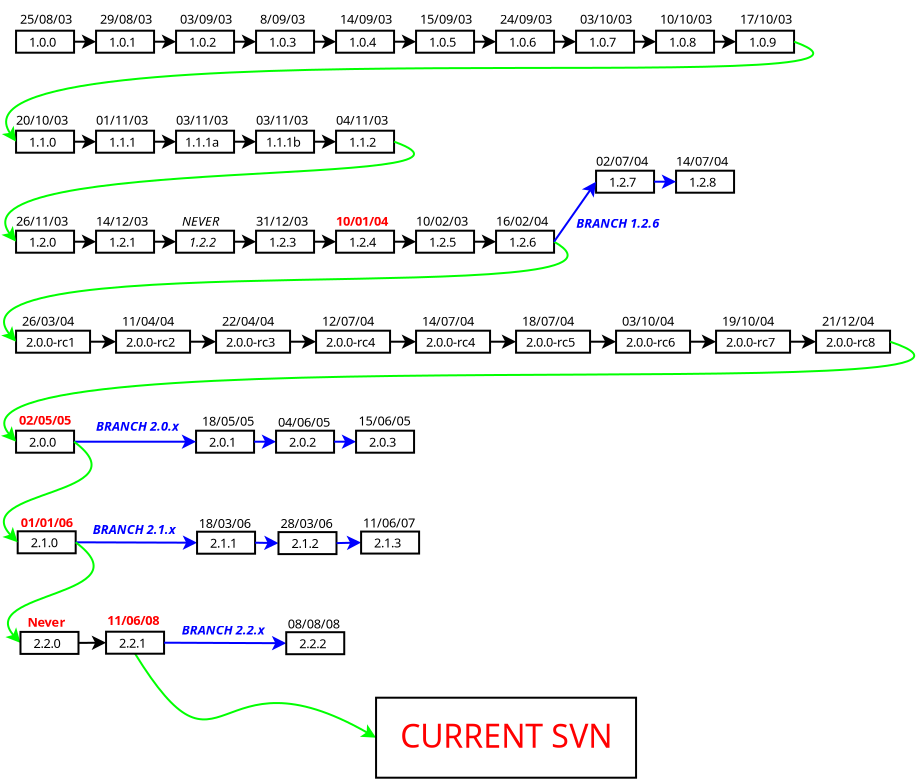 <?xml version="1.0" encoding="UTF-8"?>
<dia:diagram xmlns:dia="http://www.lysator.liu.se/~alla/dia/">
  <dia:layer name="Background" visible="true">
    <dia:group>
      <dia:group>
        <dia:group>
          <dia:group>
            <dia:object type="Standard - Box" version="0" id="O0">
              <dia:attribute name="obj_pos">
                <dia:point val="11.4,-10"/>
              </dia:attribute>
              <dia:attribute name="obj_bb">
                <dia:rectangle val="11.35,-10.05;14.35,-8.85"/>
              </dia:attribute>
              <dia:attribute name="elem_corner">
                <dia:point val="11.4,-10"/>
              </dia:attribute>
              <dia:attribute name="elem_width">
                <dia:real val="2.9"/>
              </dia:attribute>
              <dia:attribute name="elem_height">
                <dia:real val="1.1"/>
              </dia:attribute>
              <dia:attribute name="show_background">
                <dia:boolean val="true"/>
              </dia:attribute>
            </dia:object>
            <dia:object type="Standard - Text" version="1" id="O1">
              <dia:attribute name="obj_pos">
                <dia:point val="12.05,-9.2"/>
              </dia:attribute>
              <dia:attribute name="obj_bb">
                <dia:rectangle val="12.05,-9.742;13.53,-8.803"/>
              </dia:attribute>
              <dia:attribute name="text">
                <dia:composite type="text">
                  <dia:attribute name="string">
                    <dia:string>#1.0.2#</dia:string>
                  </dia:attribute>
                  <dia:attribute name="font">
                    <dia:font family="sans" style="0" name="Helvetica"/>
                  </dia:attribute>
                  <dia:attribute name="height">
                    <dia:real val="0.8"/>
                  </dia:attribute>
                  <dia:attribute name="pos">
                    <dia:point val="12.05,-9.2"/>
                  </dia:attribute>
                  <dia:attribute name="color">
                    <dia:color val="#000000"/>
                  </dia:attribute>
                  <dia:attribute name="alignment">
                    <dia:enum val="0"/>
                  </dia:attribute>
                </dia:composite>
              </dia:attribute>
              <dia:attribute name="valign">
                <dia:enum val="3"/>
              </dia:attribute>
            </dia:object>
          </dia:group>
          <dia:group>
            <dia:group>
              <dia:object type="Standard - Box" version="0" id="O2">
                <dia:attribute name="obj_pos">
                  <dia:point val="15.4,-10"/>
                </dia:attribute>
                <dia:attribute name="obj_bb">
                  <dia:rectangle val="15.35,-10.05;18.35,-8.85"/>
                </dia:attribute>
                <dia:attribute name="elem_corner">
                  <dia:point val="15.4,-10"/>
                </dia:attribute>
                <dia:attribute name="elem_width">
                  <dia:real val="2.9"/>
                </dia:attribute>
                <dia:attribute name="elem_height">
                  <dia:real val="1.1"/>
                </dia:attribute>
                <dia:attribute name="show_background">
                  <dia:boolean val="true"/>
                </dia:attribute>
              </dia:object>
              <dia:object type="Standard - Text" version="1" id="O3">
                <dia:attribute name="obj_pos">
                  <dia:point val="16.05,-9.2"/>
                </dia:attribute>
                <dia:attribute name="obj_bb">
                  <dia:rectangle val="16.05,-9.742;17.53,-8.803"/>
                </dia:attribute>
                <dia:attribute name="text">
                  <dia:composite type="text">
                    <dia:attribute name="string">
                      <dia:string>#1.0.3#</dia:string>
                    </dia:attribute>
                    <dia:attribute name="font">
                      <dia:font family="sans" style="0" name="Helvetica"/>
                    </dia:attribute>
                    <dia:attribute name="height">
                      <dia:real val="0.8"/>
                    </dia:attribute>
                    <dia:attribute name="pos">
                      <dia:point val="16.05,-9.2"/>
                    </dia:attribute>
                    <dia:attribute name="color">
                      <dia:color val="#000000"/>
                    </dia:attribute>
                    <dia:attribute name="alignment">
                      <dia:enum val="0"/>
                    </dia:attribute>
                  </dia:composite>
                </dia:attribute>
                <dia:attribute name="valign">
                  <dia:enum val="3"/>
                </dia:attribute>
              </dia:object>
            </dia:group>
          </dia:group>
          <dia:group>
            <dia:object type="Standard - Box" version="0" id="O4">
              <dia:attribute name="obj_pos">
                <dia:point val="23.4,-10"/>
              </dia:attribute>
              <dia:attribute name="obj_bb">
                <dia:rectangle val="23.35,-10.05;26.35,-8.85"/>
              </dia:attribute>
              <dia:attribute name="elem_corner">
                <dia:point val="23.4,-10"/>
              </dia:attribute>
              <dia:attribute name="elem_width">
                <dia:real val="2.9"/>
              </dia:attribute>
              <dia:attribute name="elem_height">
                <dia:real val="1.1"/>
              </dia:attribute>
              <dia:attribute name="show_background">
                <dia:boolean val="true"/>
              </dia:attribute>
            </dia:object>
            <dia:object type="Standard - Text" version="1" id="O5">
              <dia:attribute name="obj_pos">
                <dia:point val="24.05,-9.2"/>
              </dia:attribute>
              <dia:attribute name="obj_bb">
                <dia:rectangle val="24.05,-9.742;25.53,-8.803"/>
              </dia:attribute>
              <dia:attribute name="text">
                <dia:composite type="text">
                  <dia:attribute name="string">
                    <dia:string>#1.0.5#</dia:string>
                  </dia:attribute>
                  <dia:attribute name="font">
                    <dia:font family="sans" style="0" name="Helvetica"/>
                  </dia:attribute>
                  <dia:attribute name="height">
                    <dia:real val="0.8"/>
                  </dia:attribute>
                  <dia:attribute name="pos">
                    <dia:point val="24.05,-9.2"/>
                  </dia:attribute>
                  <dia:attribute name="color">
                    <dia:color val="#000000"/>
                  </dia:attribute>
                  <dia:attribute name="alignment">
                    <dia:enum val="0"/>
                  </dia:attribute>
                </dia:composite>
              </dia:attribute>
              <dia:attribute name="valign">
                <dia:enum val="3"/>
              </dia:attribute>
            </dia:object>
          </dia:group>
          <dia:group>
            <dia:object type="Standard - Box" version="0" id="O6">
              <dia:attribute name="obj_pos">
                <dia:point val="19.4,-10"/>
              </dia:attribute>
              <dia:attribute name="obj_bb">
                <dia:rectangle val="19.35,-10.05;22.35,-8.85"/>
              </dia:attribute>
              <dia:attribute name="elem_corner">
                <dia:point val="19.4,-10"/>
              </dia:attribute>
              <dia:attribute name="elem_width">
                <dia:real val="2.9"/>
              </dia:attribute>
              <dia:attribute name="elem_height">
                <dia:real val="1.1"/>
              </dia:attribute>
              <dia:attribute name="show_background">
                <dia:boolean val="true"/>
              </dia:attribute>
            </dia:object>
            <dia:object type="Standard - Text" version="1" id="O7">
              <dia:attribute name="obj_pos">
                <dia:point val="20.05,-9.2"/>
              </dia:attribute>
              <dia:attribute name="obj_bb">
                <dia:rectangle val="20.05,-9.742;21.53,-8.803"/>
              </dia:attribute>
              <dia:attribute name="text">
                <dia:composite type="text">
                  <dia:attribute name="string">
                    <dia:string>#1.0.4#</dia:string>
                  </dia:attribute>
                  <dia:attribute name="font">
                    <dia:font family="sans" style="0" name="Helvetica"/>
                  </dia:attribute>
                  <dia:attribute name="height">
                    <dia:real val="0.8"/>
                  </dia:attribute>
                  <dia:attribute name="pos">
                    <dia:point val="20.05,-9.2"/>
                  </dia:attribute>
                  <dia:attribute name="color">
                    <dia:color val="#000000"/>
                  </dia:attribute>
                  <dia:attribute name="alignment">
                    <dia:enum val="0"/>
                  </dia:attribute>
                </dia:composite>
              </dia:attribute>
              <dia:attribute name="valign">
                <dia:enum val="3"/>
              </dia:attribute>
            </dia:object>
          </dia:group>
          <dia:group>
            <dia:object type="Standard - Box" version="0" id="O8">
              <dia:attribute name="obj_pos">
                <dia:point val="27.4,-10"/>
              </dia:attribute>
              <dia:attribute name="obj_bb">
                <dia:rectangle val="27.35,-10.05;30.35,-8.85"/>
              </dia:attribute>
              <dia:attribute name="elem_corner">
                <dia:point val="27.4,-10"/>
              </dia:attribute>
              <dia:attribute name="elem_width">
                <dia:real val="2.9"/>
              </dia:attribute>
              <dia:attribute name="elem_height">
                <dia:real val="1.1"/>
              </dia:attribute>
              <dia:attribute name="show_background">
                <dia:boolean val="true"/>
              </dia:attribute>
            </dia:object>
            <dia:object type="Standard - Text" version="1" id="O9">
              <dia:attribute name="obj_pos">
                <dia:point val="28.05,-9.2"/>
              </dia:attribute>
              <dia:attribute name="obj_bb">
                <dia:rectangle val="28.05,-9.742;29.53,-8.803"/>
              </dia:attribute>
              <dia:attribute name="text">
                <dia:composite type="text">
                  <dia:attribute name="string">
                    <dia:string>#1.0.6#</dia:string>
                  </dia:attribute>
                  <dia:attribute name="font">
                    <dia:font family="sans" style="0" name="Helvetica"/>
                  </dia:attribute>
                  <dia:attribute name="height">
                    <dia:real val="0.8"/>
                  </dia:attribute>
                  <dia:attribute name="pos">
                    <dia:point val="28.05,-9.2"/>
                  </dia:attribute>
                  <dia:attribute name="color">
                    <dia:color val="#000000"/>
                  </dia:attribute>
                  <dia:attribute name="alignment">
                    <dia:enum val="0"/>
                  </dia:attribute>
                </dia:composite>
              </dia:attribute>
              <dia:attribute name="valign">
                <dia:enum val="3"/>
              </dia:attribute>
            </dia:object>
          </dia:group>
          <dia:group>
            <dia:object type="Standard - Box" version="0" id="O10">
              <dia:attribute name="obj_pos">
                <dia:point val="31.4,-10"/>
              </dia:attribute>
              <dia:attribute name="obj_bb">
                <dia:rectangle val="31.35,-10.05;34.35,-8.85"/>
              </dia:attribute>
              <dia:attribute name="elem_corner">
                <dia:point val="31.4,-10"/>
              </dia:attribute>
              <dia:attribute name="elem_width">
                <dia:real val="2.9"/>
              </dia:attribute>
              <dia:attribute name="elem_height">
                <dia:real val="1.1"/>
              </dia:attribute>
              <dia:attribute name="show_background">
                <dia:boolean val="true"/>
              </dia:attribute>
            </dia:object>
            <dia:object type="Standard - Text" version="1" id="O11">
              <dia:attribute name="obj_pos">
                <dia:point val="32.05,-9.2"/>
              </dia:attribute>
              <dia:attribute name="obj_bb">
                <dia:rectangle val="32.05,-9.742;33.53,-8.803"/>
              </dia:attribute>
              <dia:attribute name="text">
                <dia:composite type="text">
                  <dia:attribute name="string">
                    <dia:string>#1.0.7#</dia:string>
                  </dia:attribute>
                  <dia:attribute name="font">
                    <dia:font family="sans" style="0" name="Helvetica"/>
                  </dia:attribute>
                  <dia:attribute name="height">
                    <dia:real val="0.8"/>
                  </dia:attribute>
                  <dia:attribute name="pos">
                    <dia:point val="32.05,-9.2"/>
                  </dia:attribute>
                  <dia:attribute name="color">
                    <dia:color val="#000000"/>
                  </dia:attribute>
                  <dia:attribute name="alignment">
                    <dia:enum val="0"/>
                  </dia:attribute>
                </dia:composite>
              </dia:attribute>
              <dia:attribute name="valign">
                <dia:enum val="3"/>
              </dia:attribute>
            </dia:object>
          </dia:group>
          <dia:group>
            <dia:object type="Standard - Box" version="0" id="O12">
              <dia:attribute name="obj_pos">
                <dia:point val="39.4,-10"/>
              </dia:attribute>
              <dia:attribute name="obj_bb">
                <dia:rectangle val="39.35,-10.05;42.35,-8.85"/>
              </dia:attribute>
              <dia:attribute name="elem_corner">
                <dia:point val="39.4,-10"/>
              </dia:attribute>
              <dia:attribute name="elem_width">
                <dia:real val="2.9"/>
              </dia:attribute>
              <dia:attribute name="elem_height">
                <dia:real val="1.1"/>
              </dia:attribute>
              <dia:attribute name="show_background">
                <dia:boolean val="true"/>
              </dia:attribute>
            </dia:object>
            <dia:object type="Standard - Text" version="1" id="O13">
              <dia:attribute name="obj_pos">
                <dia:point val="40.05,-9.2"/>
              </dia:attribute>
              <dia:attribute name="obj_bb">
                <dia:rectangle val="40.05,-9.742;41.53,-8.803"/>
              </dia:attribute>
              <dia:attribute name="text">
                <dia:composite type="text">
                  <dia:attribute name="string">
                    <dia:string>#1.0.9#</dia:string>
                  </dia:attribute>
                  <dia:attribute name="font">
                    <dia:font family="sans" style="0" name="Helvetica"/>
                  </dia:attribute>
                  <dia:attribute name="height">
                    <dia:real val="0.8"/>
                  </dia:attribute>
                  <dia:attribute name="pos">
                    <dia:point val="40.05,-9.2"/>
                  </dia:attribute>
                  <dia:attribute name="color">
                    <dia:color val="#000000"/>
                  </dia:attribute>
                  <dia:attribute name="alignment">
                    <dia:enum val="0"/>
                  </dia:attribute>
                </dia:composite>
              </dia:attribute>
              <dia:attribute name="valign">
                <dia:enum val="3"/>
              </dia:attribute>
            </dia:object>
          </dia:group>
          <dia:group>
            <dia:object type="Standard - Box" version="0" id="O14">
              <dia:attribute name="obj_pos">
                <dia:point val="35.4,-10"/>
              </dia:attribute>
              <dia:attribute name="obj_bb">
                <dia:rectangle val="35.35,-10.05;38.35,-8.85"/>
              </dia:attribute>
              <dia:attribute name="elem_corner">
                <dia:point val="35.4,-10"/>
              </dia:attribute>
              <dia:attribute name="elem_width">
                <dia:real val="2.9"/>
              </dia:attribute>
              <dia:attribute name="elem_height">
                <dia:real val="1.1"/>
              </dia:attribute>
              <dia:attribute name="show_background">
                <dia:boolean val="true"/>
              </dia:attribute>
            </dia:object>
            <dia:object type="Standard - Text" version="1" id="O15">
              <dia:attribute name="obj_pos">
                <dia:point val="36.05,-9.2"/>
              </dia:attribute>
              <dia:attribute name="obj_bb">
                <dia:rectangle val="36.05,-9.742;37.53,-8.803"/>
              </dia:attribute>
              <dia:attribute name="text">
                <dia:composite type="text">
                  <dia:attribute name="string">
                    <dia:string>#1.0.8#</dia:string>
                  </dia:attribute>
                  <dia:attribute name="font">
                    <dia:font family="sans" style="0" name="Helvetica"/>
                  </dia:attribute>
                  <dia:attribute name="height">
                    <dia:real val="0.8"/>
                  </dia:attribute>
                  <dia:attribute name="pos">
                    <dia:point val="36.05,-9.2"/>
                  </dia:attribute>
                  <dia:attribute name="color">
                    <dia:color val="#000000"/>
                  </dia:attribute>
                  <dia:attribute name="alignment">
                    <dia:enum val="0"/>
                  </dia:attribute>
                </dia:composite>
              </dia:attribute>
              <dia:attribute name="valign">
                <dia:enum val="3"/>
              </dia:attribute>
            </dia:object>
          </dia:group>
          <dia:group>
            <dia:object type="Standard - Box" version="0" id="O16">
              <dia:attribute name="obj_pos">
                <dia:point val="7.4,-10"/>
              </dia:attribute>
              <dia:attribute name="obj_bb">
                <dia:rectangle val="7.35,-10.05;10.35,-8.85"/>
              </dia:attribute>
              <dia:attribute name="elem_corner">
                <dia:point val="7.4,-10"/>
              </dia:attribute>
              <dia:attribute name="elem_width">
                <dia:real val="2.9"/>
              </dia:attribute>
              <dia:attribute name="elem_height">
                <dia:real val="1.1"/>
              </dia:attribute>
              <dia:attribute name="show_background">
                <dia:boolean val="true"/>
              </dia:attribute>
            </dia:object>
            <dia:object type="Standard - Text" version="1" id="O17">
              <dia:attribute name="obj_pos">
                <dia:point val="8.05,-9.2"/>
              </dia:attribute>
              <dia:attribute name="obj_bb">
                <dia:rectangle val="8.05,-9.742;9.53,-8.803"/>
              </dia:attribute>
              <dia:attribute name="text">
                <dia:composite type="text">
                  <dia:attribute name="string">
                    <dia:string>#1.0.1#</dia:string>
                  </dia:attribute>
                  <dia:attribute name="font">
                    <dia:font family="sans" style="0" name="Helvetica"/>
                  </dia:attribute>
                  <dia:attribute name="height">
                    <dia:real val="0.8"/>
                  </dia:attribute>
                  <dia:attribute name="pos">
                    <dia:point val="8.05,-9.2"/>
                  </dia:attribute>
                  <dia:attribute name="color">
                    <dia:color val="#000000"/>
                  </dia:attribute>
                  <dia:attribute name="alignment">
                    <dia:enum val="0"/>
                  </dia:attribute>
                </dia:composite>
              </dia:attribute>
              <dia:attribute name="valign">
                <dia:enum val="3"/>
              </dia:attribute>
            </dia:object>
          </dia:group>
          <dia:group>
            <dia:object type="Standard - Box" version="0" id="O18">
              <dia:attribute name="obj_pos">
                <dia:point val="3.4,-10"/>
              </dia:attribute>
              <dia:attribute name="obj_bb">
                <dia:rectangle val="3.35,-10.05;6.35,-8.85"/>
              </dia:attribute>
              <dia:attribute name="elem_corner">
                <dia:point val="3.4,-10"/>
              </dia:attribute>
              <dia:attribute name="elem_width">
                <dia:real val="2.9"/>
              </dia:attribute>
              <dia:attribute name="elem_height">
                <dia:real val="1.1"/>
              </dia:attribute>
              <dia:attribute name="show_background">
                <dia:boolean val="true"/>
              </dia:attribute>
            </dia:object>
            <dia:object type="Standard - Text" version="1" id="O19">
              <dia:attribute name="obj_pos">
                <dia:point val="4.05,-9.2"/>
              </dia:attribute>
              <dia:attribute name="obj_bb">
                <dia:rectangle val="4.05,-9.742;5.53,-8.803"/>
              </dia:attribute>
              <dia:attribute name="text">
                <dia:composite type="text">
                  <dia:attribute name="string">
                    <dia:string>#1.0.0#</dia:string>
                  </dia:attribute>
                  <dia:attribute name="font">
                    <dia:font family="sans" style="0" name="Helvetica"/>
                  </dia:attribute>
                  <dia:attribute name="height">
                    <dia:real val="0.8"/>
                  </dia:attribute>
                  <dia:attribute name="pos">
                    <dia:point val="4.05,-9.2"/>
                  </dia:attribute>
                  <dia:attribute name="color">
                    <dia:color val="#000000"/>
                  </dia:attribute>
                  <dia:attribute name="alignment">
                    <dia:enum val="0"/>
                  </dia:attribute>
                </dia:composite>
              </dia:attribute>
              <dia:attribute name="valign">
                <dia:enum val="3"/>
              </dia:attribute>
            </dia:object>
          </dia:group>
        </dia:group>
      </dia:group>
    </dia:group>
    <dia:group>
      <dia:group>
        <dia:object type="Standard - Box" version="0" id="O20">
          <dia:attribute name="obj_pos">
            <dia:point val="3.4,-5"/>
          </dia:attribute>
          <dia:attribute name="obj_bb">
            <dia:rectangle val="3.35,-5.05;6.35,-3.85"/>
          </dia:attribute>
          <dia:attribute name="elem_corner">
            <dia:point val="3.4,-5"/>
          </dia:attribute>
          <dia:attribute name="elem_width">
            <dia:real val="2.9"/>
          </dia:attribute>
          <dia:attribute name="elem_height">
            <dia:real val="1.1"/>
          </dia:attribute>
          <dia:attribute name="show_background">
            <dia:boolean val="true"/>
          </dia:attribute>
        </dia:object>
        <dia:object type="Standard - Text" version="1" id="O21">
          <dia:attribute name="obj_pos">
            <dia:point val="4.05,-4.2"/>
          </dia:attribute>
          <dia:attribute name="obj_bb">
            <dia:rectangle val="4.05,-4.742;5.53,-3.803"/>
          </dia:attribute>
          <dia:attribute name="text">
            <dia:composite type="text">
              <dia:attribute name="string">
                <dia:string>#1.1.0#</dia:string>
              </dia:attribute>
              <dia:attribute name="font">
                <dia:font family="sans" style="0" name="Helvetica"/>
              </dia:attribute>
              <dia:attribute name="height">
                <dia:real val="0.8"/>
              </dia:attribute>
              <dia:attribute name="pos">
                <dia:point val="4.05,-4.2"/>
              </dia:attribute>
              <dia:attribute name="color">
                <dia:color val="#000000"/>
              </dia:attribute>
              <dia:attribute name="alignment">
                <dia:enum val="0"/>
              </dia:attribute>
            </dia:composite>
          </dia:attribute>
          <dia:attribute name="valign">
            <dia:enum val="3"/>
          </dia:attribute>
        </dia:object>
      </dia:group>
      <dia:group>
        <dia:object type="Standard - Box" version="0" id="O22">
          <dia:attribute name="obj_pos">
            <dia:point val="7.4,-5"/>
          </dia:attribute>
          <dia:attribute name="obj_bb">
            <dia:rectangle val="7.35,-5.05;10.35,-3.85"/>
          </dia:attribute>
          <dia:attribute name="elem_corner">
            <dia:point val="7.4,-5"/>
          </dia:attribute>
          <dia:attribute name="elem_width">
            <dia:real val="2.9"/>
          </dia:attribute>
          <dia:attribute name="elem_height">
            <dia:real val="1.1"/>
          </dia:attribute>
          <dia:attribute name="show_background">
            <dia:boolean val="true"/>
          </dia:attribute>
        </dia:object>
        <dia:object type="Standard - Text" version="1" id="O23">
          <dia:attribute name="obj_pos">
            <dia:point val="8.05,-4.2"/>
          </dia:attribute>
          <dia:attribute name="obj_bb">
            <dia:rectangle val="8.05,-4.742;9.53,-3.803"/>
          </dia:attribute>
          <dia:attribute name="text">
            <dia:composite type="text">
              <dia:attribute name="string">
                <dia:string>#1.1.1#</dia:string>
              </dia:attribute>
              <dia:attribute name="font">
                <dia:font family="sans" style="0" name="Helvetica"/>
              </dia:attribute>
              <dia:attribute name="height">
                <dia:real val="0.8"/>
              </dia:attribute>
              <dia:attribute name="pos">
                <dia:point val="8.05,-4.2"/>
              </dia:attribute>
              <dia:attribute name="color">
                <dia:color val="#000000"/>
              </dia:attribute>
              <dia:attribute name="alignment">
                <dia:enum val="0"/>
              </dia:attribute>
            </dia:composite>
          </dia:attribute>
          <dia:attribute name="valign">
            <dia:enum val="3"/>
          </dia:attribute>
        </dia:object>
      </dia:group>
      <dia:group>
        <dia:object type="Standard - Box" version="0" id="O24">
          <dia:attribute name="obj_pos">
            <dia:point val="11.4,-5"/>
          </dia:attribute>
          <dia:attribute name="obj_bb">
            <dia:rectangle val="11.35,-5.05;14.35,-3.85"/>
          </dia:attribute>
          <dia:attribute name="elem_corner">
            <dia:point val="11.4,-5"/>
          </dia:attribute>
          <dia:attribute name="elem_width">
            <dia:real val="2.9"/>
          </dia:attribute>
          <dia:attribute name="elem_height">
            <dia:real val="1.1"/>
          </dia:attribute>
          <dia:attribute name="show_background">
            <dia:boolean val="true"/>
          </dia:attribute>
        </dia:object>
        <dia:object type="Standard - Text" version="1" id="O25">
          <dia:attribute name="obj_pos">
            <dia:point val="11.85,-4.2"/>
          </dia:attribute>
          <dia:attribute name="obj_bb">
            <dia:rectangle val="11.85,-4.742;13.688,-3.803"/>
          </dia:attribute>
          <dia:attribute name="text">
            <dia:composite type="text">
              <dia:attribute name="string">
                <dia:string>#1.1.1a#</dia:string>
              </dia:attribute>
              <dia:attribute name="font">
                <dia:font family="sans" style="0" name="Helvetica"/>
              </dia:attribute>
              <dia:attribute name="height">
                <dia:real val="0.8"/>
              </dia:attribute>
              <dia:attribute name="pos">
                <dia:point val="11.85,-4.2"/>
              </dia:attribute>
              <dia:attribute name="color">
                <dia:color val="#000000"/>
              </dia:attribute>
              <dia:attribute name="alignment">
                <dia:enum val="0"/>
              </dia:attribute>
            </dia:composite>
          </dia:attribute>
          <dia:attribute name="valign">
            <dia:enum val="3"/>
          </dia:attribute>
        </dia:object>
      </dia:group>
      <dia:group>
        <dia:object type="Standard - Box" version="0" id="O26">
          <dia:attribute name="obj_pos">
            <dia:point val="15.4,-5"/>
          </dia:attribute>
          <dia:attribute name="obj_bb">
            <dia:rectangle val="15.35,-5.05;18.35,-3.85"/>
          </dia:attribute>
          <dia:attribute name="elem_corner">
            <dia:point val="15.4,-5"/>
          </dia:attribute>
          <dia:attribute name="elem_width">
            <dia:real val="2.9"/>
          </dia:attribute>
          <dia:attribute name="elem_height">
            <dia:real val="1.1"/>
          </dia:attribute>
          <dia:attribute name="show_background">
            <dia:boolean val="true"/>
          </dia:attribute>
        </dia:object>
        <dia:object type="Standard - Text" version="1" id="O27">
          <dia:attribute name="obj_pos">
            <dia:point val="15.9,-4.2"/>
          </dia:attribute>
          <dia:attribute name="obj_bb">
            <dia:rectangle val="15.9,-4.742;17.75,-3.803"/>
          </dia:attribute>
          <dia:attribute name="text">
            <dia:composite type="text">
              <dia:attribute name="string">
                <dia:string>#1.1.1b#</dia:string>
              </dia:attribute>
              <dia:attribute name="font">
                <dia:font family="sans" style="0" name="Helvetica"/>
              </dia:attribute>
              <dia:attribute name="height">
                <dia:real val="0.8"/>
              </dia:attribute>
              <dia:attribute name="pos">
                <dia:point val="15.9,-4.2"/>
              </dia:attribute>
              <dia:attribute name="color">
                <dia:color val="#000000"/>
              </dia:attribute>
              <dia:attribute name="alignment">
                <dia:enum val="0"/>
              </dia:attribute>
            </dia:composite>
          </dia:attribute>
          <dia:attribute name="valign">
            <dia:enum val="3"/>
          </dia:attribute>
        </dia:object>
      </dia:group>
      <dia:group>
        <dia:object type="Standard - Box" version="0" id="O28">
          <dia:attribute name="obj_pos">
            <dia:point val="19.4,-5"/>
          </dia:attribute>
          <dia:attribute name="obj_bb">
            <dia:rectangle val="19.35,-5.05;22.35,-3.85"/>
          </dia:attribute>
          <dia:attribute name="elem_corner">
            <dia:point val="19.4,-5"/>
          </dia:attribute>
          <dia:attribute name="elem_width">
            <dia:real val="2.9"/>
          </dia:attribute>
          <dia:attribute name="elem_height">
            <dia:real val="1.1"/>
          </dia:attribute>
          <dia:attribute name="show_background">
            <dia:boolean val="true"/>
          </dia:attribute>
        </dia:object>
        <dia:object type="Standard - Text" version="1" id="O29">
          <dia:attribute name="obj_pos">
            <dia:point val="20.05,-4.2"/>
          </dia:attribute>
          <dia:attribute name="obj_bb">
            <dia:rectangle val="20.05,-4.742;21.53,-3.803"/>
          </dia:attribute>
          <dia:attribute name="text">
            <dia:composite type="text">
              <dia:attribute name="string">
                <dia:string>#1.1.2#</dia:string>
              </dia:attribute>
              <dia:attribute name="font">
                <dia:font family="sans" style="0" name="Helvetica"/>
              </dia:attribute>
              <dia:attribute name="height">
                <dia:real val="0.8"/>
              </dia:attribute>
              <dia:attribute name="pos">
                <dia:point val="20.05,-4.2"/>
              </dia:attribute>
              <dia:attribute name="color">
                <dia:color val="#000000"/>
              </dia:attribute>
              <dia:attribute name="alignment">
                <dia:enum val="0"/>
              </dia:attribute>
            </dia:composite>
          </dia:attribute>
          <dia:attribute name="valign">
            <dia:enum val="3"/>
          </dia:attribute>
        </dia:object>
      </dia:group>
    </dia:group>
    <dia:group>
      <dia:object type="Standard - Box" version="0" id="O30">
        <dia:attribute name="obj_pos">
          <dia:point val="3.4,0"/>
        </dia:attribute>
        <dia:attribute name="obj_bb">
          <dia:rectangle val="3.35,-0.05;6.35,1.15"/>
        </dia:attribute>
        <dia:attribute name="elem_corner">
          <dia:point val="3.4,0"/>
        </dia:attribute>
        <dia:attribute name="elem_width">
          <dia:real val="2.9"/>
        </dia:attribute>
        <dia:attribute name="elem_height">
          <dia:real val="1.1"/>
        </dia:attribute>
        <dia:attribute name="show_background">
          <dia:boolean val="true"/>
        </dia:attribute>
      </dia:object>
      <dia:object type="Standard - Text" version="1" id="O31">
        <dia:attribute name="obj_pos">
          <dia:point val="4.05,0.8"/>
        </dia:attribute>
        <dia:attribute name="obj_bb">
          <dia:rectangle val="4.05,0.258;5.53,1.198"/>
        </dia:attribute>
        <dia:attribute name="text">
          <dia:composite type="text">
            <dia:attribute name="string">
              <dia:string>#1.2.0#</dia:string>
            </dia:attribute>
            <dia:attribute name="font">
              <dia:font family="sans" style="0" name="Helvetica"/>
            </dia:attribute>
            <dia:attribute name="height">
              <dia:real val="0.8"/>
            </dia:attribute>
            <dia:attribute name="pos">
              <dia:point val="4.05,0.8"/>
            </dia:attribute>
            <dia:attribute name="color">
              <dia:color val="#000000"/>
            </dia:attribute>
            <dia:attribute name="alignment">
              <dia:enum val="0"/>
            </dia:attribute>
          </dia:composite>
        </dia:attribute>
        <dia:attribute name="valign">
          <dia:enum val="3"/>
        </dia:attribute>
      </dia:object>
    </dia:group>
    <dia:group>
      <dia:object type="Standard - Box" version="0" id="O32">
        <dia:attribute name="obj_pos">
          <dia:point val="7.4,0"/>
        </dia:attribute>
        <dia:attribute name="obj_bb">
          <dia:rectangle val="7.35,-0.05;10.35,1.15"/>
        </dia:attribute>
        <dia:attribute name="elem_corner">
          <dia:point val="7.4,0"/>
        </dia:attribute>
        <dia:attribute name="elem_width">
          <dia:real val="2.9"/>
        </dia:attribute>
        <dia:attribute name="elem_height">
          <dia:real val="1.1"/>
        </dia:attribute>
        <dia:attribute name="show_background">
          <dia:boolean val="true"/>
        </dia:attribute>
      </dia:object>
      <dia:object type="Standard - Text" version="1" id="O33">
        <dia:attribute name="obj_pos">
          <dia:point val="8.05,0.8"/>
        </dia:attribute>
        <dia:attribute name="obj_bb">
          <dia:rectangle val="8.05,0.258;9.53,1.198"/>
        </dia:attribute>
        <dia:attribute name="text">
          <dia:composite type="text">
            <dia:attribute name="string">
              <dia:string>#1.2.1#</dia:string>
            </dia:attribute>
            <dia:attribute name="font">
              <dia:font family="sans" style="0" name="Helvetica"/>
            </dia:attribute>
            <dia:attribute name="height">
              <dia:real val="0.8"/>
            </dia:attribute>
            <dia:attribute name="pos">
              <dia:point val="8.05,0.8"/>
            </dia:attribute>
            <dia:attribute name="color">
              <dia:color val="#000000"/>
            </dia:attribute>
            <dia:attribute name="alignment">
              <dia:enum val="0"/>
            </dia:attribute>
          </dia:composite>
        </dia:attribute>
        <dia:attribute name="valign">
          <dia:enum val="3"/>
        </dia:attribute>
      </dia:object>
    </dia:group>
    <dia:group>
      <dia:object type="Standard - Box" version="0" id="O34">
        <dia:attribute name="obj_pos">
          <dia:point val="15.4,0"/>
        </dia:attribute>
        <dia:attribute name="obj_bb">
          <dia:rectangle val="15.35,-0.05;18.35,1.15"/>
        </dia:attribute>
        <dia:attribute name="elem_corner">
          <dia:point val="15.4,0"/>
        </dia:attribute>
        <dia:attribute name="elem_width">
          <dia:real val="2.9"/>
        </dia:attribute>
        <dia:attribute name="elem_height">
          <dia:real val="1.1"/>
        </dia:attribute>
        <dia:attribute name="show_background">
          <dia:boolean val="true"/>
        </dia:attribute>
      </dia:object>
      <dia:object type="Standard - Text" version="1" id="O35">
        <dia:attribute name="obj_pos">
          <dia:point val="16.05,0.8"/>
        </dia:attribute>
        <dia:attribute name="obj_bb">
          <dia:rectangle val="16.05,0.258;17.53,1.198"/>
        </dia:attribute>
        <dia:attribute name="text">
          <dia:composite type="text">
            <dia:attribute name="string">
              <dia:string>#1.2.3#</dia:string>
            </dia:attribute>
            <dia:attribute name="font">
              <dia:font family="sans" style="0" name="Helvetica"/>
            </dia:attribute>
            <dia:attribute name="height">
              <dia:real val="0.8"/>
            </dia:attribute>
            <dia:attribute name="pos">
              <dia:point val="16.05,0.8"/>
            </dia:attribute>
            <dia:attribute name="color">
              <dia:color val="#000000"/>
            </dia:attribute>
            <dia:attribute name="alignment">
              <dia:enum val="0"/>
            </dia:attribute>
          </dia:composite>
        </dia:attribute>
        <dia:attribute name="valign">
          <dia:enum val="3"/>
        </dia:attribute>
      </dia:object>
    </dia:group>
    <dia:group>
      <dia:object type="Standard - Box" version="0" id="O36">
        <dia:attribute name="obj_pos">
          <dia:point val="19.4,0"/>
        </dia:attribute>
        <dia:attribute name="obj_bb">
          <dia:rectangle val="19.35,-0.05;22.35,1.15"/>
        </dia:attribute>
        <dia:attribute name="elem_corner">
          <dia:point val="19.4,0"/>
        </dia:attribute>
        <dia:attribute name="elem_width">
          <dia:real val="2.9"/>
        </dia:attribute>
        <dia:attribute name="elem_height">
          <dia:real val="1.1"/>
        </dia:attribute>
        <dia:attribute name="show_background">
          <dia:boolean val="true"/>
        </dia:attribute>
      </dia:object>
      <dia:object type="Standard - Text" version="1" id="O37">
        <dia:attribute name="obj_pos">
          <dia:point val="20.05,0.8"/>
        </dia:attribute>
        <dia:attribute name="obj_bb">
          <dia:rectangle val="20.05,0.258;21.53,1.198"/>
        </dia:attribute>
        <dia:attribute name="text">
          <dia:composite type="text">
            <dia:attribute name="string">
              <dia:string>#1.2.4#</dia:string>
            </dia:attribute>
            <dia:attribute name="font">
              <dia:font family="sans" style="0" name="Helvetica"/>
            </dia:attribute>
            <dia:attribute name="height">
              <dia:real val="0.8"/>
            </dia:attribute>
            <dia:attribute name="pos">
              <dia:point val="20.05,0.8"/>
            </dia:attribute>
            <dia:attribute name="color">
              <dia:color val="#000000"/>
            </dia:attribute>
            <dia:attribute name="alignment">
              <dia:enum val="0"/>
            </dia:attribute>
          </dia:composite>
        </dia:attribute>
        <dia:attribute name="valign">
          <dia:enum val="3"/>
        </dia:attribute>
      </dia:object>
    </dia:group>
    <dia:group>
      <dia:object type="Standard - Box" version="0" id="O38">
        <dia:attribute name="obj_pos">
          <dia:point val="23.4,0"/>
        </dia:attribute>
        <dia:attribute name="obj_bb">
          <dia:rectangle val="23.35,-0.05;26.35,1.15"/>
        </dia:attribute>
        <dia:attribute name="elem_corner">
          <dia:point val="23.4,0"/>
        </dia:attribute>
        <dia:attribute name="elem_width">
          <dia:real val="2.9"/>
        </dia:attribute>
        <dia:attribute name="elem_height">
          <dia:real val="1.1"/>
        </dia:attribute>
        <dia:attribute name="show_background">
          <dia:boolean val="true"/>
        </dia:attribute>
      </dia:object>
      <dia:object type="Standard - Text" version="1" id="O39">
        <dia:attribute name="obj_pos">
          <dia:point val="24.05,0.8"/>
        </dia:attribute>
        <dia:attribute name="obj_bb">
          <dia:rectangle val="24.05,0.258;25.53,1.198"/>
        </dia:attribute>
        <dia:attribute name="text">
          <dia:composite type="text">
            <dia:attribute name="string">
              <dia:string>#1.2.5#</dia:string>
            </dia:attribute>
            <dia:attribute name="font">
              <dia:font family="sans" style="0" name="Helvetica"/>
            </dia:attribute>
            <dia:attribute name="height">
              <dia:real val="0.8"/>
            </dia:attribute>
            <dia:attribute name="pos">
              <dia:point val="24.05,0.8"/>
            </dia:attribute>
            <dia:attribute name="color">
              <dia:color val="#000000"/>
            </dia:attribute>
            <dia:attribute name="alignment">
              <dia:enum val="0"/>
            </dia:attribute>
          </dia:composite>
        </dia:attribute>
        <dia:attribute name="valign">
          <dia:enum val="3"/>
        </dia:attribute>
      </dia:object>
    </dia:group>
    <dia:group>
      <dia:object type="Standard - Box" version="0" id="O40">
        <dia:attribute name="obj_pos">
          <dia:point val="27.4,0"/>
        </dia:attribute>
        <dia:attribute name="obj_bb">
          <dia:rectangle val="27.35,-0.05;30.35,1.15"/>
        </dia:attribute>
        <dia:attribute name="elem_corner">
          <dia:point val="27.4,0"/>
        </dia:attribute>
        <dia:attribute name="elem_width">
          <dia:real val="2.9"/>
        </dia:attribute>
        <dia:attribute name="elem_height">
          <dia:real val="1.1"/>
        </dia:attribute>
        <dia:attribute name="show_background">
          <dia:boolean val="true"/>
        </dia:attribute>
      </dia:object>
      <dia:object type="Standard - Text" version="1" id="O41">
        <dia:attribute name="obj_pos">
          <dia:point val="28.05,0.8"/>
        </dia:attribute>
        <dia:attribute name="obj_bb">
          <dia:rectangle val="28.05,0.258;29.53,1.198"/>
        </dia:attribute>
        <dia:attribute name="text">
          <dia:composite type="text">
            <dia:attribute name="string">
              <dia:string>#1.2.6#</dia:string>
            </dia:attribute>
            <dia:attribute name="font">
              <dia:font family="sans" style="0" name="Helvetica"/>
            </dia:attribute>
            <dia:attribute name="height">
              <dia:real val="0.8"/>
            </dia:attribute>
            <dia:attribute name="pos">
              <dia:point val="28.05,0.8"/>
            </dia:attribute>
            <dia:attribute name="color">
              <dia:color val="#000000"/>
            </dia:attribute>
            <dia:attribute name="alignment">
              <dia:enum val="0"/>
            </dia:attribute>
          </dia:composite>
        </dia:attribute>
        <dia:attribute name="valign">
          <dia:enum val="3"/>
        </dia:attribute>
      </dia:object>
    </dia:group>
    <dia:group>
      <dia:object type="Standard - Box" version="0" id="O42">
        <dia:attribute name="obj_pos">
          <dia:point val="3.4,5"/>
        </dia:attribute>
        <dia:attribute name="obj_bb">
          <dia:rectangle val="3.35,4.95;7.15,6.15"/>
        </dia:attribute>
        <dia:attribute name="elem_corner">
          <dia:point val="3.4,5"/>
        </dia:attribute>
        <dia:attribute name="elem_width">
          <dia:real val="3.7"/>
        </dia:attribute>
        <dia:attribute name="elem_height">
          <dia:real val="1.1"/>
        </dia:attribute>
        <dia:attribute name="show_background">
          <dia:boolean val="true"/>
        </dia:attribute>
      </dia:object>
      <dia:object type="Standard - Text" version="1" id="O43">
        <dia:attribute name="obj_pos">
          <dia:point val="3.9,5.8"/>
        </dia:attribute>
        <dia:attribute name="obj_bb">
          <dia:rectangle val="3.9,5.258;6.508,6.197"/>
        </dia:attribute>
        <dia:attribute name="text">
          <dia:composite type="text">
            <dia:attribute name="string">
              <dia:string>#2.0.0-rc1#</dia:string>
            </dia:attribute>
            <dia:attribute name="font">
              <dia:font family="sans" style="0" name="Helvetica"/>
            </dia:attribute>
            <dia:attribute name="height">
              <dia:real val="0.8"/>
            </dia:attribute>
            <dia:attribute name="pos">
              <dia:point val="3.9,5.8"/>
            </dia:attribute>
            <dia:attribute name="color">
              <dia:color val="#000000"/>
            </dia:attribute>
            <dia:attribute name="alignment">
              <dia:enum val="0"/>
            </dia:attribute>
          </dia:composite>
        </dia:attribute>
        <dia:attribute name="valign">
          <dia:enum val="3"/>
        </dia:attribute>
      </dia:object>
    </dia:group>
    <dia:group>
      <dia:object type="Standard - Box" version="0" id="O44">
        <dia:attribute name="obj_pos">
          <dia:point val="13.4,5"/>
        </dia:attribute>
        <dia:attribute name="obj_bb">
          <dia:rectangle val="13.35,4.95;17.15,6.15"/>
        </dia:attribute>
        <dia:attribute name="elem_corner">
          <dia:point val="13.4,5"/>
        </dia:attribute>
        <dia:attribute name="elem_width">
          <dia:real val="3.7"/>
        </dia:attribute>
        <dia:attribute name="elem_height">
          <dia:real val="1.1"/>
        </dia:attribute>
        <dia:attribute name="show_background">
          <dia:boolean val="true"/>
        </dia:attribute>
      </dia:object>
      <dia:object type="Standard - Text" version="1" id="O45">
        <dia:attribute name="obj_pos">
          <dia:point val="13.9,5.8"/>
        </dia:attribute>
        <dia:attribute name="obj_bb">
          <dia:rectangle val="13.9,5.258;16.508,6.197"/>
        </dia:attribute>
        <dia:attribute name="text">
          <dia:composite type="text">
            <dia:attribute name="string">
              <dia:string>#2.0.0-rc3#</dia:string>
            </dia:attribute>
            <dia:attribute name="font">
              <dia:font family="sans" style="0" name="Helvetica"/>
            </dia:attribute>
            <dia:attribute name="height">
              <dia:real val="0.8"/>
            </dia:attribute>
            <dia:attribute name="pos">
              <dia:point val="13.9,5.8"/>
            </dia:attribute>
            <dia:attribute name="color">
              <dia:color val="#000000"/>
            </dia:attribute>
            <dia:attribute name="alignment">
              <dia:enum val="0"/>
            </dia:attribute>
          </dia:composite>
        </dia:attribute>
        <dia:attribute name="valign">
          <dia:enum val="3"/>
        </dia:attribute>
      </dia:object>
    </dia:group>
    <dia:group>
      <dia:object type="Standard - Box" version="0" id="O46">
        <dia:attribute name="obj_pos">
          <dia:point val="18.4,5"/>
        </dia:attribute>
        <dia:attribute name="obj_bb">
          <dia:rectangle val="18.35,4.95;22.15,6.15"/>
        </dia:attribute>
        <dia:attribute name="elem_corner">
          <dia:point val="18.4,5"/>
        </dia:attribute>
        <dia:attribute name="elem_width">
          <dia:real val="3.7"/>
        </dia:attribute>
        <dia:attribute name="elem_height">
          <dia:real val="1.1"/>
        </dia:attribute>
        <dia:attribute name="show_background">
          <dia:boolean val="true"/>
        </dia:attribute>
      </dia:object>
      <dia:object type="Standard - Text" version="1" id="O47">
        <dia:attribute name="obj_pos">
          <dia:point val="18.9,5.8"/>
        </dia:attribute>
        <dia:attribute name="obj_bb">
          <dia:rectangle val="18.9,5.258;21.508,6.197"/>
        </dia:attribute>
        <dia:attribute name="text">
          <dia:composite type="text">
            <dia:attribute name="string">
              <dia:string>#2.0.0-rc4#</dia:string>
            </dia:attribute>
            <dia:attribute name="font">
              <dia:font family="sans" style="0" name="Helvetica"/>
            </dia:attribute>
            <dia:attribute name="height">
              <dia:real val="0.8"/>
            </dia:attribute>
            <dia:attribute name="pos">
              <dia:point val="18.9,5.8"/>
            </dia:attribute>
            <dia:attribute name="color">
              <dia:color val="#000000"/>
            </dia:attribute>
            <dia:attribute name="alignment">
              <dia:enum val="0"/>
            </dia:attribute>
          </dia:composite>
        </dia:attribute>
        <dia:attribute name="valign">
          <dia:enum val="3"/>
        </dia:attribute>
      </dia:object>
    </dia:group>
    <dia:group>
      <dia:object type="Standard - Box" version="0" id="O48">
        <dia:attribute name="obj_pos">
          <dia:point val="28.4,5"/>
        </dia:attribute>
        <dia:attribute name="obj_bb">
          <dia:rectangle val="28.35,4.95;32.15,6.15"/>
        </dia:attribute>
        <dia:attribute name="elem_corner">
          <dia:point val="28.4,5"/>
        </dia:attribute>
        <dia:attribute name="elem_width">
          <dia:real val="3.7"/>
        </dia:attribute>
        <dia:attribute name="elem_height">
          <dia:real val="1.1"/>
        </dia:attribute>
        <dia:attribute name="show_background">
          <dia:boolean val="true"/>
        </dia:attribute>
      </dia:object>
      <dia:object type="Standard - Text" version="1" id="O49">
        <dia:attribute name="obj_pos">
          <dia:point val="28.9,5.8"/>
        </dia:attribute>
        <dia:attribute name="obj_bb">
          <dia:rectangle val="28.9,5.258;31.508,6.197"/>
        </dia:attribute>
        <dia:attribute name="text">
          <dia:composite type="text">
            <dia:attribute name="string">
              <dia:string>#2.0.0-rc5#</dia:string>
            </dia:attribute>
            <dia:attribute name="font">
              <dia:font family="sans" style="0" name="Helvetica"/>
            </dia:attribute>
            <dia:attribute name="height">
              <dia:real val="0.8"/>
            </dia:attribute>
            <dia:attribute name="pos">
              <dia:point val="28.9,5.8"/>
            </dia:attribute>
            <dia:attribute name="color">
              <dia:color val="#000000"/>
            </dia:attribute>
            <dia:attribute name="alignment">
              <dia:enum val="0"/>
            </dia:attribute>
          </dia:composite>
        </dia:attribute>
        <dia:attribute name="valign">
          <dia:enum val="3"/>
        </dia:attribute>
      </dia:object>
    </dia:group>
    <dia:group>
      <dia:object type="Standard - Box" version="0" id="O50">
        <dia:attribute name="obj_pos">
          <dia:point val="33.4,5"/>
        </dia:attribute>
        <dia:attribute name="obj_bb">
          <dia:rectangle val="33.35,4.95;37.15,6.15"/>
        </dia:attribute>
        <dia:attribute name="elem_corner">
          <dia:point val="33.4,5"/>
        </dia:attribute>
        <dia:attribute name="elem_width">
          <dia:real val="3.7"/>
        </dia:attribute>
        <dia:attribute name="elem_height">
          <dia:real val="1.1"/>
        </dia:attribute>
        <dia:attribute name="show_background">
          <dia:boolean val="true"/>
        </dia:attribute>
      </dia:object>
      <dia:object type="Standard - Text" version="1" id="O51">
        <dia:attribute name="obj_pos">
          <dia:point val="33.9,5.8"/>
        </dia:attribute>
        <dia:attribute name="obj_bb">
          <dia:rectangle val="33.9,5.258;36.508,6.197"/>
        </dia:attribute>
        <dia:attribute name="text">
          <dia:composite type="text">
            <dia:attribute name="string">
              <dia:string>#2.0.0-rc6#</dia:string>
            </dia:attribute>
            <dia:attribute name="font">
              <dia:font family="sans" style="0" name="Helvetica"/>
            </dia:attribute>
            <dia:attribute name="height">
              <dia:real val="0.8"/>
            </dia:attribute>
            <dia:attribute name="pos">
              <dia:point val="33.9,5.8"/>
            </dia:attribute>
            <dia:attribute name="color">
              <dia:color val="#000000"/>
            </dia:attribute>
            <dia:attribute name="alignment">
              <dia:enum val="0"/>
            </dia:attribute>
          </dia:composite>
        </dia:attribute>
        <dia:attribute name="valign">
          <dia:enum val="3"/>
        </dia:attribute>
      </dia:object>
    </dia:group>
    <dia:group>
      <dia:object type="Standard - Box" version="0" id="O52">
        <dia:attribute name="obj_pos">
          <dia:point val="38.4,5"/>
        </dia:attribute>
        <dia:attribute name="obj_bb">
          <dia:rectangle val="38.35,4.95;42.15,6.15"/>
        </dia:attribute>
        <dia:attribute name="elem_corner">
          <dia:point val="38.4,5"/>
        </dia:attribute>
        <dia:attribute name="elem_width">
          <dia:real val="3.7"/>
        </dia:attribute>
        <dia:attribute name="elem_height">
          <dia:real val="1.1"/>
        </dia:attribute>
        <dia:attribute name="show_background">
          <dia:boolean val="true"/>
        </dia:attribute>
      </dia:object>
      <dia:object type="Standard - Text" version="1" id="O53">
        <dia:attribute name="obj_pos">
          <dia:point val="38.9,5.8"/>
        </dia:attribute>
        <dia:attribute name="obj_bb">
          <dia:rectangle val="38.9,5.258;41.508,6.197"/>
        </dia:attribute>
        <dia:attribute name="text">
          <dia:composite type="text">
            <dia:attribute name="string">
              <dia:string>#2.0.0-rc7#</dia:string>
            </dia:attribute>
            <dia:attribute name="font">
              <dia:font family="sans" style="0" name="Helvetica"/>
            </dia:attribute>
            <dia:attribute name="height">
              <dia:real val="0.8"/>
            </dia:attribute>
            <dia:attribute name="pos">
              <dia:point val="38.9,5.8"/>
            </dia:attribute>
            <dia:attribute name="color">
              <dia:color val="#000000"/>
            </dia:attribute>
            <dia:attribute name="alignment">
              <dia:enum val="0"/>
            </dia:attribute>
          </dia:composite>
        </dia:attribute>
        <dia:attribute name="valign">
          <dia:enum val="3"/>
        </dia:attribute>
      </dia:object>
    </dia:group>
    <dia:group>
      <dia:object type="Standard - Box" version="0" id="O54">
        <dia:attribute name="obj_pos">
          <dia:point val="43.4,5"/>
        </dia:attribute>
        <dia:attribute name="obj_bb">
          <dia:rectangle val="43.35,4.95;47.15,6.15"/>
        </dia:attribute>
        <dia:attribute name="elem_corner">
          <dia:point val="43.4,5"/>
        </dia:attribute>
        <dia:attribute name="elem_width">
          <dia:real val="3.7"/>
        </dia:attribute>
        <dia:attribute name="elem_height">
          <dia:real val="1.1"/>
        </dia:attribute>
        <dia:attribute name="show_background">
          <dia:boolean val="true"/>
        </dia:attribute>
      </dia:object>
      <dia:object type="Standard - Text" version="1" id="O55">
        <dia:attribute name="obj_pos">
          <dia:point val="43.9,5.8"/>
        </dia:attribute>
        <dia:attribute name="obj_bb">
          <dia:rectangle val="43.9,5.258;46.508,6.197"/>
        </dia:attribute>
        <dia:attribute name="text">
          <dia:composite type="text">
            <dia:attribute name="string">
              <dia:string>#2.0.0-rc8#</dia:string>
            </dia:attribute>
            <dia:attribute name="font">
              <dia:font family="sans" style="0" name="Helvetica"/>
            </dia:attribute>
            <dia:attribute name="height">
              <dia:real val="0.8"/>
            </dia:attribute>
            <dia:attribute name="pos">
              <dia:point val="43.9,5.8"/>
            </dia:attribute>
            <dia:attribute name="color">
              <dia:color val="#000000"/>
            </dia:attribute>
            <dia:attribute name="alignment">
              <dia:enum val="0"/>
            </dia:attribute>
          </dia:composite>
        </dia:attribute>
        <dia:attribute name="valign">
          <dia:enum val="3"/>
        </dia:attribute>
      </dia:object>
    </dia:group>
    <dia:group>
      <dia:object type="Standard - Box" version="0" id="O56">
        <dia:attribute name="obj_pos">
          <dia:point val="8.4,5"/>
        </dia:attribute>
        <dia:attribute name="obj_bb">
          <dia:rectangle val="8.35,4.95;12.15,6.15"/>
        </dia:attribute>
        <dia:attribute name="elem_corner">
          <dia:point val="8.4,5"/>
        </dia:attribute>
        <dia:attribute name="elem_width">
          <dia:real val="3.7"/>
        </dia:attribute>
        <dia:attribute name="elem_height">
          <dia:real val="1.1"/>
        </dia:attribute>
        <dia:attribute name="show_background">
          <dia:boolean val="true"/>
        </dia:attribute>
      </dia:object>
      <dia:object type="Standard - Text" version="1" id="O57">
        <dia:attribute name="obj_pos">
          <dia:point val="8.9,5.8"/>
        </dia:attribute>
        <dia:attribute name="obj_bb">
          <dia:rectangle val="8.9,5.258;11.508,6.197"/>
        </dia:attribute>
        <dia:attribute name="text">
          <dia:composite type="text">
            <dia:attribute name="string">
              <dia:string>#2.0.0-rc2#</dia:string>
            </dia:attribute>
            <dia:attribute name="font">
              <dia:font family="sans" style="0" name="Helvetica"/>
            </dia:attribute>
            <dia:attribute name="height">
              <dia:real val="0.8"/>
            </dia:attribute>
            <dia:attribute name="pos">
              <dia:point val="8.9,5.8"/>
            </dia:attribute>
            <dia:attribute name="color">
              <dia:color val="#000000"/>
            </dia:attribute>
            <dia:attribute name="alignment">
              <dia:enum val="0"/>
            </dia:attribute>
          </dia:composite>
        </dia:attribute>
        <dia:attribute name="valign">
          <dia:enum val="3"/>
        </dia:attribute>
      </dia:object>
    </dia:group>
    <dia:group>
      <dia:object type="Standard - Box" version="0" id="O58">
        <dia:attribute name="obj_pos">
          <dia:point val="12.4,10"/>
        </dia:attribute>
        <dia:attribute name="obj_bb">
          <dia:rectangle val="12.35,9.95;15.35,11.15"/>
        </dia:attribute>
        <dia:attribute name="elem_corner">
          <dia:point val="12.4,10"/>
        </dia:attribute>
        <dia:attribute name="elem_width">
          <dia:real val="2.9"/>
        </dia:attribute>
        <dia:attribute name="elem_height">
          <dia:real val="1.1"/>
        </dia:attribute>
        <dia:attribute name="show_background">
          <dia:boolean val="true"/>
        </dia:attribute>
      </dia:object>
      <dia:object type="Standard - Text" version="1" id="O59">
        <dia:attribute name="obj_pos">
          <dia:point val="13.05,10.8"/>
        </dia:attribute>
        <dia:attribute name="obj_bb">
          <dia:rectangle val="13.05,10.258;14.53,11.197"/>
        </dia:attribute>
        <dia:attribute name="text">
          <dia:composite type="text">
            <dia:attribute name="string">
              <dia:string>#2.0.1#</dia:string>
            </dia:attribute>
            <dia:attribute name="font">
              <dia:font family="sans" style="0" name="Helvetica"/>
            </dia:attribute>
            <dia:attribute name="height">
              <dia:real val="0.8"/>
            </dia:attribute>
            <dia:attribute name="pos">
              <dia:point val="13.05,10.8"/>
            </dia:attribute>
            <dia:attribute name="color">
              <dia:color val="#000000"/>
            </dia:attribute>
            <dia:attribute name="alignment">
              <dia:enum val="0"/>
            </dia:attribute>
          </dia:composite>
        </dia:attribute>
        <dia:attribute name="valign">
          <dia:enum val="3"/>
        </dia:attribute>
      </dia:object>
    </dia:group>
    <dia:group>
      <dia:object type="Standard - Box" version="0" id="O60">
        <dia:attribute name="obj_pos">
          <dia:point val="3.4,10"/>
        </dia:attribute>
        <dia:attribute name="obj_bb">
          <dia:rectangle val="3.35,9.95;6.35,11.15"/>
        </dia:attribute>
        <dia:attribute name="elem_corner">
          <dia:point val="3.4,10"/>
        </dia:attribute>
        <dia:attribute name="elem_width">
          <dia:real val="2.9"/>
        </dia:attribute>
        <dia:attribute name="elem_height">
          <dia:real val="1.1"/>
        </dia:attribute>
        <dia:attribute name="show_background">
          <dia:boolean val="true"/>
        </dia:attribute>
      </dia:object>
      <dia:object type="Standard - Text" version="1" id="O61">
        <dia:attribute name="obj_pos">
          <dia:point val="4.05,10.8"/>
        </dia:attribute>
        <dia:attribute name="obj_bb">
          <dia:rectangle val="4.05,10.258;5.53,11.197"/>
        </dia:attribute>
        <dia:attribute name="text">
          <dia:composite type="text">
            <dia:attribute name="string">
              <dia:string>#2.0.0#</dia:string>
            </dia:attribute>
            <dia:attribute name="font">
              <dia:font family="sans" style="0" name="Helvetica"/>
            </dia:attribute>
            <dia:attribute name="height">
              <dia:real val="0.8"/>
            </dia:attribute>
            <dia:attribute name="pos">
              <dia:point val="4.05,10.8"/>
            </dia:attribute>
            <dia:attribute name="color">
              <dia:color val="#000000"/>
            </dia:attribute>
            <dia:attribute name="alignment">
              <dia:enum val="0"/>
            </dia:attribute>
          </dia:composite>
        </dia:attribute>
        <dia:attribute name="valign">
          <dia:enum val="3"/>
        </dia:attribute>
      </dia:object>
    </dia:group>
    <dia:object type="Standard - Line" version="0" id="O62">
      <dia:attribute name="obj_pos">
        <dia:point val="6.3,-9.45"/>
      </dia:attribute>
      <dia:attribute name="obj_bb">
        <dia:rectangle val="6.25,-9.95;7.45,-8.95"/>
      </dia:attribute>
      <dia:attribute name="conn_endpoints">
        <dia:point val="6.3,-9.45"/>
        <dia:point val="7.4,-9.45"/>
      </dia:attribute>
      <dia:attribute name="numcp">
        <dia:int val="1"/>
      </dia:attribute>
      <dia:attribute name="end_arrow">
        <dia:enum val="22"/>
      </dia:attribute>
      <dia:attribute name="end_arrow_length">
        <dia:real val="0.5"/>
      </dia:attribute>
      <dia:attribute name="end_arrow_width">
        <dia:real val="0.5"/>
      </dia:attribute>
      <dia:connections>
        <dia:connection handle="0" to="O18" connection="4"/>
        <dia:connection handle="1" to="O16" connection="3"/>
      </dia:connections>
    </dia:object>
    <dia:object type="Standard - Line" version="0" id="O63">
      <dia:attribute name="obj_pos">
        <dia:point val="10.3,-9.45"/>
      </dia:attribute>
      <dia:attribute name="obj_bb">
        <dia:rectangle val="10.25,-9.95;11.45,-8.95"/>
      </dia:attribute>
      <dia:attribute name="conn_endpoints">
        <dia:point val="10.3,-9.45"/>
        <dia:point val="11.4,-9.45"/>
      </dia:attribute>
      <dia:attribute name="numcp">
        <dia:int val="1"/>
      </dia:attribute>
      <dia:attribute name="end_arrow">
        <dia:enum val="22"/>
      </dia:attribute>
      <dia:attribute name="end_arrow_length">
        <dia:real val="0.5"/>
      </dia:attribute>
      <dia:attribute name="end_arrow_width">
        <dia:real val="0.5"/>
      </dia:attribute>
      <dia:connections>
        <dia:connection handle="0" to="O16" connection="4"/>
        <dia:connection handle="1" to="O0" connection="3"/>
      </dia:connections>
    </dia:object>
    <dia:object type="Standard - Line" version="0" id="O64">
      <dia:attribute name="obj_pos">
        <dia:point val="14.3,-9.45"/>
      </dia:attribute>
      <dia:attribute name="obj_bb">
        <dia:rectangle val="14.25,-9.95;15.45,-8.95"/>
      </dia:attribute>
      <dia:attribute name="conn_endpoints">
        <dia:point val="14.3,-9.45"/>
        <dia:point val="15.4,-9.45"/>
      </dia:attribute>
      <dia:attribute name="numcp">
        <dia:int val="1"/>
      </dia:attribute>
      <dia:attribute name="end_arrow">
        <dia:enum val="22"/>
      </dia:attribute>
      <dia:attribute name="end_arrow_length">
        <dia:real val="0.5"/>
      </dia:attribute>
      <dia:attribute name="end_arrow_width">
        <dia:real val="0.5"/>
      </dia:attribute>
      <dia:connections>
        <dia:connection handle="0" to="O0" connection="4"/>
        <dia:connection handle="1" to="O2" connection="3"/>
      </dia:connections>
    </dia:object>
    <dia:object type="Standard - Line" version="0" id="O65">
      <dia:attribute name="obj_pos">
        <dia:point val="18.3,-9.45"/>
      </dia:attribute>
      <dia:attribute name="obj_bb">
        <dia:rectangle val="18.25,-9.95;19.45,-8.95"/>
      </dia:attribute>
      <dia:attribute name="conn_endpoints">
        <dia:point val="18.3,-9.45"/>
        <dia:point val="19.4,-9.45"/>
      </dia:attribute>
      <dia:attribute name="numcp">
        <dia:int val="1"/>
      </dia:attribute>
      <dia:attribute name="end_arrow">
        <dia:enum val="22"/>
      </dia:attribute>
      <dia:attribute name="end_arrow_length">
        <dia:real val="0.5"/>
      </dia:attribute>
      <dia:attribute name="end_arrow_width">
        <dia:real val="0.5"/>
      </dia:attribute>
      <dia:connections>
        <dia:connection handle="0" to="O2" connection="4"/>
        <dia:connection handle="1" to="O6" connection="3"/>
      </dia:connections>
    </dia:object>
    <dia:object type="Standard - Line" version="0" id="O66">
      <dia:attribute name="obj_pos">
        <dia:point val="22.3,-9.45"/>
      </dia:attribute>
      <dia:attribute name="obj_bb">
        <dia:rectangle val="22.25,-9.95;23.45,-8.95"/>
      </dia:attribute>
      <dia:attribute name="conn_endpoints">
        <dia:point val="22.3,-9.45"/>
        <dia:point val="23.4,-9.45"/>
      </dia:attribute>
      <dia:attribute name="numcp">
        <dia:int val="1"/>
      </dia:attribute>
      <dia:attribute name="end_arrow">
        <dia:enum val="22"/>
      </dia:attribute>
      <dia:attribute name="end_arrow_length">
        <dia:real val="0.5"/>
      </dia:attribute>
      <dia:attribute name="end_arrow_width">
        <dia:real val="0.5"/>
      </dia:attribute>
      <dia:connections>
        <dia:connection handle="0" to="O6" connection="4"/>
        <dia:connection handle="1" to="O4" connection="3"/>
      </dia:connections>
    </dia:object>
    <dia:object type="Standard - Line" version="0" id="O67">
      <dia:attribute name="obj_pos">
        <dia:point val="26.3,-9.45"/>
      </dia:attribute>
      <dia:attribute name="obj_bb">
        <dia:rectangle val="26.25,-9.95;27.45,-8.95"/>
      </dia:attribute>
      <dia:attribute name="conn_endpoints">
        <dia:point val="26.3,-9.45"/>
        <dia:point val="27.4,-9.45"/>
      </dia:attribute>
      <dia:attribute name="numcp">
        <dia:int val="1"/>
      </dia:attribute>
      <dia:attribute name="end_arrow">
        <dia:enum val="22"/>
      </dia:attribute>
      <dia:attribute name="end_arrow_length">
        <dia:real val="0.5"/>
      </dia:attribute>
      <dia:attribute name="end_arrow_width">
        <dia:real val="0.5"/>
      </dia:attribute>
      <dia:connections>
        <dia:connection handle="0" to="O4" connection="4"/>
        <dia:connection handle="1" to="O8" connection="3"/>
      </dia:connections>
    </dia:object>
    <dia:object type="Standard - Line" version="0" id="O68">
      <dia:attribute name="obj_pos">
        <dia:point val="30.3,-9.45"/>
      </dia:attribute>
      <dia:attribute name="obj_bb">
        <dia:rectangle val="30.25,-9.95;31.45,-8.95"/>
      </dia:attribute>
      <dia:attribute name="conn_endpoints">
        <dia:point val="30.3,-9.45"/>
        <dia:point val="31.4,-9.45"/>
      </dia:attribute>
      <dia:attribute name="numcp">
        <dia:int val="1"/>
      </dia:attribute>
      <dia:attribute name="end_arrow">
        <dia:enum val="22"/>
      </dia:attribute>
      <dia:attribute name="end_arrow_length">
        <dia:real val="0.5"/>
      </dia:attribute>
      <dia:attribute name="end_arrow_width">
        <dia:real val="0.5"/>
      </dia:attribute>
      <dia:connections>
        <dia:connection handle="0" to="O8" connection="4"/>
        <dia:connection handle="1" to="O10" connection="3"/>
      </dia:connections>
    </dia:object>
    <dia:object type="Standard - Line" version="0" id="O69">
      <dia:attribute name="obj_pos">
        <dia:point val="34.3,-9.45"/>
      </dia:attribute>
      <dia:attribute name="obj_bb">
        <dia:rectangle val="34.25,-9.95;35.45,-8.95"/>
      </dia:attribute>
      <dia:attribute name="conn_endpoints">
        <dia:point val="34.3,-9.45"/>
        <dia:point val="35.4,-9.45"/>
      </dia:attribute>
      <dia:attribute name="numcp">
        <dia:int val="1"/>
      </dia:attribute>
      <dia:attribute name="end_arrow">
        <dia:enum val="22"/>
      </dia:attribute>
      <dia:attribute name="end_arrow_length">
        <dia:real val="0.5"/>
      </dia:attribute>
      <dia:attribute name="end_arrow_width">
        <dia:real val="0.5"/>
      </dia:attribute>
      <dia:connections>
        <dia:connection handle="0" to="O10" connection="4"/>
        <dia:connection handle="1" to="O14" connection="3"/>
      </dia:connections>
    </dia:object>
    <dia:object type="Standard - Line" version="0" id="O70">
      <dia:attribute name="obj_pos">
        <dia:point val="38.3,-9.45"/>
      </dia:attribute>
      <dia:attribute name="obj_bb">
        <dia:rectangle val="38.25,-9.95;39.45,-8.95"/>
      </dia:attribute>
      <dia:attribute name="conn_endpoints">
        <dia:point val="38.3,-9.45"/>
        <dia:point val="39.4,-9.45"/>
      </dia:attribute>
      <dia:attribute name="numcp">
        <dia:int val="1"/>
      </dia:attribute>
      <dia:attribute name="end_arrow">
        <dia:enum val="22"/>
      </dia:attribute>
      <dia:attribute name="end_arrow_length">
        <dia:real val="0.5"/>
      </dia:attribute>
      <dia:attribute name="end_arrow_width">
        <dia:real val="0.5"/>
      </dia:attribute>
      <dia:connections>
        <dia:connection handle="0" to="O14" connection="4"/>
        <dia:connection handle="1" to="O12" connection="3"/>
      </dia:connections>
    </dia:object>
    <dia:object type="Standard - BezierLine" version="0" id="O71">
      <dia:attribute name="obj_pos">
        <dia:point val="42.3,-9.45"/>
      </dia:attribute>
      <dia:attribute name="obj_bb">
        <dia:rectangle val="2.962,-9.514;43.309,-4.122"/>
      </dia:attribute>
      <dia:attribute name="bez_points">
        <dia:point val="42.3,-9.45"/>
        <dia:point val="50.861,-6.4"/>
        <dia:point val="-0.85,-10.5"/>
        <dia:point val="3.4,-4.45"/>
      </dia:attribute>
      <dia:attribute name="corner_types">
        <dia:enum val="0"/>
        <dia:enum val="0"/>
      </dia:attribute>
      <dia:attribute name="line_color">
        <dia:color val="#00ff00"/>
      </dia:attribute>
      <dia:attribute name="end_arrow">
        <dia:enum val="22"/>
      </dia:attribute>
      <dia:attribute name="end_arrow_length">
        <dia:real val="0.5"/>
      </dia:attribute>
      <dia:attribute name="end_arrow_width">
        <dia:real val="0.5"/>
      </dia:attribute>
      <dia:connections>
        <dia:connection handle="0" to="O12" connection="4"/>
        <dia:connection handle="3" to="O20" connection="3"/>
      </dia:connections>
    </dia:object>
    <dia:object type="Standard - BezierLine" version="0" id="O72">
      <dia:attribute name="obj_pos">
        <dia:point val="22.3,-4.45"/>
      </dia:attribute>
      <dia:attribute name="obj_bb">
        <dia:rectangle val="2.976,-4.514;23.348,0.898"/>
      </dia:attribute>
      <dia:attribute name="bez_points">
        <dia:point val="22.3,-4.45"/>
        <dia:point val="28.961,-2.1"/>
        <dia:point val="-0.05,-3.85"/>
        <dia:point val="3.4,0.55"/>
      </dia:attribute>
      <dia:attribute name="corner_types">
        <dia:enum val="0"/>
        <dia:enum val="0"/>
      </dia:attribute>
      <dia:attribute name="line_color">
        <dia:color val="#00ff00"/>
      </dia:attribute>
      <dia:attribute name="end_arrow">
        <dia:enum val="22"/>
      </dia:attribute>
      <dia:attribute name="end_arrow_length">
        <dia:real val="0.5"/>
      </dia:attribute>
      <dia:attribute name="end_arrow_width">
        <dia:real val="0.5"/>
      </dia:attribute>
      <dia:connections>
        <dia:connection handle="0" to="O28" connection="4"/>
        <dia:connection handle="3" to="O30" connection="3"/>
      </dia:connections>
    </dia:object>
    <dia:object type="Standard - Line" version="0" id="O73">
      <dia:attribute name="obj_pos">
        <dia:point val="6.3,-4.45"/>
      </dia:attribute>
      <dia:attribute name="obj_bb">
        <dia:rectangle val="6.25,-4.95;7.45,-3.95"/>
      </dia:attribute>
      <dia:attribute name="conn_endpoints">
        <dia:point val="6.3,-4.45"/>
        <dia:point val="7.4,-4.45"/>
      </dia:attribute>
      <dia:attribute name="numcp">
        <dia:int val="1"/>
      </dia:attribute>
      <dia:attribute name="end_arrow">
        <dia:enum val="22"/>
      </dia:attribute>
      <dia:attribute name="end_arrow_length">
        <dia:real val="0.5"/>
      </dia:attribute>
      <dia:attribute name="end_arrow_width">
        <dia:real val="0.5"/>
      </dia:attribute>
      <dia:connections>
        <dia:connection handle="0" to="O20" connection="4"/>
        <dia:connection handle="1" to="O22" connection="3"/>
      </dia:connections>
    </dia:object>
    <dia:object type="Standard - Line" version="0" id="O74">
      <dia:attribute name="obj_pos">
        <dia:point val="10.3,-4.45"/>
      </dia:attribute>
      <dia:attribute name="obj_bb">
        <dia:rectangle val="10.25,-4.95;11.45,-3.95"/>
      </dia:attribute>
      <dia:attribute name="conn_endpoints">
        <dia:point val="10.3,-4.45"/>
        <dia:point val="11.4,-4.45"/>
      </dia:attribute>
      <dia:attribute name="numcp">
        <dia:int val="1"/>
      </dia:attribute>
      <dia:attribute name="end_arrow">
        <dia:enum val="22"/>
      </dia:attribute>
      <dia:attribute name="end_arrow_length">
        <dia:real val="0.5"/>
      </dia:attribute>
      <dia:attribute name="end_arrow_width">
        <dia:real val="0.5"/>
      </dia:attribute>
      <dia:connections>
        <dia:connection handle="0" to="O22" connection="4"/>
        <dia:connection handle="1" to="O24" connection="3"/>
      </dia:connections>
    </dia:object>
    <dia:object type="Standard - Line" version="0" id="O75">
      <dia:attribute name="obj_pos">
        <dia:point val="14.3,-4.45"/>
      </dia:attribute>
      <dia:attribute name="obj_bb">
        <dia:rectangle val="14.25,-4.95;15.45,-3.95"/>
      </dia:attribute>
      <dia:attribute name="conn_endpoints">
        <dia:point val="14.3,-4.45"/>
        <dia:point val="15.4,-4.45"/>
      </dia:attribute>
      <dia:attribute name="numcp">
        <dia:int val="1"/>
      </dia:attribute>
      <dia:attribute name="end_arrow">
        <dia:enum val="22"/>
      </dia:attribute>
      <dia:attribute name="end_arrow_length">
        <dia:real val="0.5"/>
      </dia:attribute>
      <dia:attribute name="end_arrow_width">
        <dia:real val="0.5"/>
      </dia:attribute>
      <dia:connections>
        <dia:connection handle="0" to="O24" connection="4"/>
        <dia:connection handle="1" to="O26" connection="3"/>
      </dia:connections>
    </dia:object>
    <dia:object type="Standard - Line" version="0" id="O76">
      <dia:attribute name="obj_pos">
        <dia:point val="18.3,-4.45"/>
      </dia:attribute>
      <dia:attribute name="obj_bb">
        <dia:rectangle val="18.25,-4.95;19.45,-3.95"/>
      </dia:attribute>
      <dia:attribute name="conn_endpoints">
        <dia:point val="18.3,-4.45"/>
        <dia:point val="19.4,-4.45"/>
      </dia:attribute>
      <dia:attribute name="numcp">
        <dia:int val="1"/>
      </dia:attribute>
      <dia:attribute name="end_arrow">
        <dia:enum val="22"/>
      </dia:attribute>
      <dia:attribute name="end_arrow_length">
        <dia:real val="0.5"/>
      </dia:attribute>
      <dia:attribute name="end_arrow_width">
        <dia:real val="0.5"/>
      </dia:attribute>
      <dia:connections>
        <dia:connection handle="0" to="O26" connection="4"/>
        <dia:connection handle="1" to="O28" connection="3"/>
      </dia:connections>
    </dia:object>
    <dia:object type="Standard - BezierLine" version="0" id="O77">
      <dia:attribute name="obj_pos">
        <dia:point val="30.3,0.55"/>
      </dia:attribute>
      <dia:attribute name="obj_bb">
        <dia:rectangle val="2.988,0.482;31.028,5.913"/>
      </dia:attribute>
      <dia:attribute name="bez_points">
        <dia:point val="30.3,0.55"/>
        <dia:point val="36.4,4"/>
        <dia:point val="-0.8,0.65"/>
        <dia:point val="3.4,5.55"/>
      </dia:attribute>
      <dia:attribute name="corner_types">
        <dia:enum val="0"/>
        <dia:enum val="0"/>
      </dia:attribute>
      <dia:attribute name="line_color">
        <dia:color val="#00ff00"/>
      </dia:attribute>
      <dia:attribute name="end_arrow">
        <dia:enum val="22"/>
      </dia:attribute>
      <dia:attribute name="end_arrow_length">
        <dia:real val="0.5"/>
      </dia:attribute>
      <dia:attribute name="end_arrow_width">
        <dia:real val="0.5"/>
      </dia:attribute>
      <dia:connections>
        <dia:connection handle="0" to="O40" connection="4"/>
        <dia:connection handle="3" to="O42" connection="3"/>
      </dia:connections>
    </dia:object>
    <dia:object type="Standard - Line" version="0" id="O78">
      <dia:attribute name="obj_pos">
        <dia:point val="6.3,0.55"/>
      </dia:attribute>
      <dia:attribute name="obj_bb">
        <dia:rectangle val="6.25,0.05;7.45,1.05"/>
      </dia:attribute>
      <dia:attribute name="conn_endpoints">
        <dia:point val="6.3,0.55"/>
        <dia:point val="7.4,0.55"/>
      </dia:attribute>
      <dia:attribute name="numcp">
        <dia:int val="1"/>
      </dia:attribute>
      <dia:attribute name="end_arrow">
        <dia:enum val="22"/>
      </dia:attribute>
      <dia:attribute name="end_arrow_length">
        <dia:real val="0.5"/>
      </dia:attribute>
      <dia:attribute name="end_arrow_width">
        <dia:real val="0.5"/>
      </dia:attribute>
      <dia:connections>
        <dia:connection handle="0" to="O30" connection="4"/>
        <dia:connection handle="1" to="O32" connection="3"/>
      </dia:connections>
    </dia:object>
    <dia:object type="Standard - Line" version="0" id="O79">
      <dia:attribute name="obj_pos">
        <dia:point val="10.3,0.55"/>
      </dia:attribute>
      <dia:attribute name="obj_bb">
        <dia:rectangle val="10.25,0.05;11.45,1.05"/>
      </dia:attribute>
      <dia:attribute name="conn_endpoints">
        <dia:point val="10.3,0.55"/>
        <dia:point val="11.4,0.55"/>
      </dia:attribute>
      <dia:attribute name="numcp">
        <dia:int val="1"/>
      </dia:attribute>
      <dia:attribute name="end_arrow">
        <dia:enum val="22"/>
      </dia:attribute>
      <dia:attribute name="end_arrow_length">
        <dia:real val="0.5"/>
      </dia:attribute>
      <dia:attribute name="end_arrow_width">
        <dia:real val="0.5"/>
      </dia:attribute>
      <dia:connections>
        <dia:connection handle="0" to="O32" connection="4"/>
        <dia:connection handle="1" to="O131" connection="3"/>
      </dia:connections>
    </dia:object>
    <dia:object type="Standard - Line" version="0" id="O80">
      <dia:attribute name="obj_pos">
        <dia:point val="14.3,0.55"/>
      </dia:attribute>
      <dia:attribute name="obj_bb">
        <dia:rectangle val="14.25,0.05;15.45,1.05"/>
      </dia:attribute>
      <dia:attribute name="conn_endpoints">
        <dia:point val="14.3,0.55"/>
        <dia:point val="15.4,0.55"/>
      </dia:attribute>
      <dia:attribute name="numcp">
        <dia:int val="1"/>
      </dia:attribute>
      <dia:attribute name="end_arrow">
        <dia:enum val="22"/>
      </dia:attribute>
      <dia:attribute name="end_arrow_length">
        <dia:real val="0.5"/>
      </dia:attribute>
      <dia:attribute name="end_arrow_width">
        <dia:real val="0.5"/>
      </dia:attribute>
      <dia:connections>
        <dia:connection handle="0" to="O131" connection="4"/>
        <dia:connection handle="1" to="O34" connection="3"/>
      </dia:connections>
    </dia:object>
    <dia:object type="Standard - Line" version="0" id="O81">
      <dia:attribute name="obj_pos">
        <dia:point val="18.3,0.55"/>
      </dia:attribute>
      <dia:attribute name="obj_bb">
        <dia:rectangle val="18.25,0.05;19.45,1.05"/>
      </dia:attribute>
      <dia:attribute name="conn_endpoints">
        <dia:point val="18.3,0.55"/>
        <dia:point val="19.4,0.55"/>
      </dia:attribute>
      <dia:attribute name="numcp">
        <dia:int val="1"/>
      </dia:attribute>
      <dia:attribute name="end_arrow">
        <dia:enum val="22"/>
      </dia:attribute>
      <dia:attribute name="end_arrow_length">
        <dia:real val="0.5"/>
      </dia:attribute>
      <dia:attribute name="end_arrow_width">
        <dia:real val="0.5"/>
      </dia:attribute>
      <dia:connections>
        <dia:connection handle="0" to="O34" connection="4"/>
        <dia:connection handle="1" to="O36" connection="3"/>
      </dia:connections>
    </dia:object>
    <dia:object type="Standard - Line" version="0" id="O82">
      <dia:attribute name="obj_pos">
        <dia:point val="22.3,0.55"/>
      </dia:attribute>
      <dia:attribute name="obj_bb">
        <dia:rectangle val="22.25,0.05;23.45,1.05"/>
      </dia:attribute>
      <dia:attribute name="conn_endpoints">
        <dia:point val="22.3,0.55"/>
        <dia:point val="23.4,0.55"/>
      </dia:attribute>
      <dia:attribute name="numcp">
        <dia:int val="1"/>
      </dia:attribute>
      <dia:attribute name="end_arrow">
        <dia:enum val="22"/>
      </dia:attribute>
      <dia:attribute name="end_arrow_length">
        <dia:real val="0.5"/>
      </dia:attribute>
      <dia:attribute name="end_arrow_width">
        <dia:real val="0.5"/>
      </dia:attribute>
      <dia:connections>
        <dia:connection handle="0" to="O36" connection="4"/>
        <dia:connection handle="1" to="O38" connection="3"/>
      </dia:connections>
    </dia:object>
    <dia:object type="Standard - Line" version="0" id="O83">
      <dia:attribute name="obj_pos">
        <dia:point val="26.3,0.55"/>
      </dia:attribute>
      <dia:attribute name="obj_bb">
        <dia:rectangle val="26.25,0.05;27.45,1.05"/>
      </dia:attribute>
      <dia:attribute name="conn_endpoints">
        <dia:point val="26.3,0.55"/>
        <dia:point val="27.4,0.55"/>
      </dia:attribute>
      <dia:attribute name="numcp">
        <dia:int val="1"/>
      </dia:attribute>
      <dia:attribute name="end_arrow">
        <dia:enum val="22"/>
      </dia:attribute>
      <dia:attribute name="end_arrow_length">
        <dia:real val="0.5"/>
      </dia:attribute>
      <dia:attribute name="end_arrow_width">
        <dia:real val="0.5"/>
      </dia:attribute>
      <dia:connections>
        <dia:connection handle="0" to="O38" connection="4"/>
        <dia:connection handle="1" to="O40" connection="3"/>
      </dia:connections>
    </dia:object>
    <dia:object type="Standard - Line" version="0" id="O84">
      <dia:attribute name="obj_pos">
        <dia:point val="7.1,5.55"/>
      </dia:attribute>
      <dia:attribute name="obj_bb">
        <dia:rectangle val="7.05,5.05;8.45,6.05"/>
      </dia:attribute>
      <dia:attribute name="conn_endpoints">
        <dia:point val="7.1,5.55"/>
        <dia:point val="8.4,5.55"/>
      </dia:attribute>
      <dia:attribute name="numcp">
        <dia:int val="1"/>
      </dia:attribute>
      <dia:attribute name="end_arrow">
        <dia:enum val="22"/>
      </dia:attribute>
      <dia:attribute name="end_arrow_length">
        <dia:real val="0.5"/>
      </dia:attribute>
      <dia:attribute name="end_arrow_width">
        <dia:real val="0.5"/>
      </dia:attribute>
      <dia:connections>
        <dia:connection handle="0" to="O42" connection="4"/>
        <dia:connection handle="1" to="O56" connection="3"/>
      </dia:connections>
    </dia:object>
    <dia:object type="Standard - Line" version="0" id="O85">
      <dia:attribute name="obj_pos">
        <dia:point val="12.1,5.55"/>
      </dia:attribute>
      <dia:attribute name="obj_bb">
        <dia:rectangle val="12.05,5.05;13.45,6.05"/>
      </dia:attribute>
      <dia:attribute name="conn_endpoints">
        <dia:point val="12.1,5.55"/>
        <dia:point val="13.4,5.55"/>
      </dia:attribute>
      <dia:attribute name="numcp">
        <dia:int val="1"/>
      </dia:attribute>
      <dia:attribute name="end_arrow">
        <dia:enum val="22"/>
      </dia:attribute>
      <dia:attribute name="end_arrow_length">
        <dia:real val="0.5"/>
      </dia:attribute>
      <dia:attribute name="end_arrow_width">
        <dia:real val="0.5"/>
      </dia:attribute>
      <dia:connections>
        <dia:connection handle="0" to="O56" connection="4"/>
        <dia:connection handle="1" to="O44" connection="3"/>
      </dia:connections>
    </dia:object>
    <dia:object type="Standard - Line" version="0" id="O86">
      <dia:attribute name="obj_pos">
        <dia:point val="17.1,5.55"/>
      </dia:attribute>
      <dia:attribute name="obj_bb">
        <dia:rectangle val="17.05,5.05;18.45,6.05"/>
      </dia:attribute>
      <dia:attribute name="conn_endpoints">
        <dia:point val="17.1,5.55"/>
        <dia:point val="18.4,5.55"/>
      </dia:attribute>
      <dia:attribute name="numcp">
        <dia:int val="1"/>
      </dia:attribute>
      <dia:attribute name="end_arrow">
        <dia:enum val="22"/>
      </dia:attribute>
      <dia:attribute name="end_arrow_length">
        <dia:real val="0.5"/>
      </dia:attribute>
      <dia:attribute name="end_arrow_width">
        <dia:real val="0.5"/>
      </dia:attribute>
      <dia:connections>
        <dia:connection handle="0" to="O44" connection="4"/>
        <dia:connection handle="1" to="O46" connection="3"/>
      </dia:connections>
    </dia:object>
    <dia:object type="Standard - Line" version="0" id="O87">
      <dia:attribute name="obj_pos">
        <dia:point val="22.1,5.55"/>
      </dia:attribute>
      <dia:attribute name="obj_bb">
        <dia:rectangle val="22.05,5.05;23.45,6.05"/>
      </dia:attribute>
      <dia:attribute name="conn_endpoints">
        <dia:point val="22.1,5.55"/>
        <dia:point val="23.4,5.55"/>
      </dia:attribute>
      <dia:attribute name="numcp">
        <dia:int val="1"/>
      </dia:attribute>
      <dia:attribute name="end_arrow">
        <dia:enum val="22"/>
      </dia:attribute>
      <dia:attribute name="end_arrow_length">
        <dia:real val="0.5"/>
      </dia:attribute>
      <dia:attribute name="end_arrow_width">
        <dia:real val="0.5"/>
      </dia:attribute>
      <dia:connections>
        <dia:connection handle="0" to="O46" connection="4"/>
        <dia:connection handle="1" to="O133" connection="3"/>
      </dia:connections>
    </dia:object>
    <dia:object type="Standard - Line" version="0" id="O88">
      <dia:attribute name="obj_pos">
        <dia:point val="32.1,5.55"/>
      </dia:attribute>
      <dia:attribute name="obj_bb">
        <dia:rectangle val="32.05,5.05;33.45,6.05"/>
      </dia:attribute>
      <dia:attribute name="conn_endpoints">
        <dia:point val="32.1,5.55"/>
        <dia:point val="33.4,5.55"/>
      </dia:attribute>
      <dia:attribute name="numcp">
        <dia:int val="1"/>
      </dia:attribute>
      <dia:attribute name="end_arrow">
        <dia:enum val="22"/>
      </dia:attribute>
      <dia:attribute name="end_arrow_length">
        <dia:real val="0.5"/>
      </dia:attribute>
      <dia:attribute name="end_arrow_width">
        <dia:real val="0.5"/>
      </dia:attribute>
      <dia:connections>
        <dia:connection handle="0" to="O48" connection="4"/>
        <dia:connection handle="1" to="O50" connection="3"/>
      </dia:connections>
    </dia:object>
    <dia:object type="Standard - Line" version="0" id="O89">
      <dia:attribute name="obj_pos">
        <dia:point val="37.1,5.55"/>
      </dia:attribute>
      <dia:attribute name="obj_bb">
        <dia:rectangle val="37.05,5.05;38.45,6.05"/>
      </dia:attribute>
      <dia:attribute name="conn_endpoints">
        <dia:point val="37.1,5.55"/>
        <dia:point val="38.4,5.55"/>
      </dia:attribute>
      <dia:attribute name="numcp">
        <dia:int val="1"/>
      </dia:attribute>
      <dia:attribute name="end_arrow">
        <dia:enum val="22"/>
      </dia:attribute>
      <dia:attribute name="end_arrow_length">
        <dia:real val="0.5"/>
      </dia:attribute>
      <dia:attribute name="end_arrow_width">
        <dia:real val="0.5"/>
      </dia:attribute>
      <dia:connections>
        <dia:connection handle="0" to="O50" connection="4"/>
        <dia:connection handle="1" to="O52" connection="3"/>
      </dia:connections>
    </dia:object>
    <dia:object type="Standard - Line" version="0" id="O90">
      <dia:attribute name="obj_pos">
        <dia:point val="42.1,5.55"/>
      </dia:attribute>
      <dia:attribute name="obj_bb">
        <dia:rectangle val="42.05,5.05;43.45,6.05"/>
      </dia:attribute>
      <dia:attribute name="conn_endpoints">
        <dia:point val="42.1,5.55"/>
        <dia:point val="43.4,5.55"/>
      </dia:attribute>
      <dia:attribute name="numcp">
        <dia:int val="1"/>
      </dia:attribute>
      <dia:attribute name="end_arrow">
        <dia:enum val="22"/>
      </dia:attribute>
      <dia:attribute name="end_arrow_length">
        <dia:real val="0.5"/>
      </dia:attribute>
      <dia:attribute name="end_arrow_width">
        <dia:real val="0.5"/>
      </dia:attribute>
      <dia:connections>
        <dia:connection handle="0" to="O52" connection="4"/>
        <dia:connection handle="1" to="O54" connection="3"/>
      </dia:connections>
    </dia:object>
    <dia:object type="Standard - Line" version="0" id="O91">
      <dia:attribute name="obj_pos">
        <dia:point val="6.3,10.55"/>
      </dia:attribute>
      <dia:attribute name="obj_bb">
        <dia:rectangle val="6.25,10.05;12.45,11.05"/>
      </dia:attribute>
      <dia:attribute name="conn_endpoints">
        <dia:point val="6.3,10.55"/>
        <dia:point val="12.4,10.55"/>
      </dia:attribute>
      <dia:attribute name="numcp">
        <dia:int val="1"/>
      </dia:attribute>
      <dia:attribute name="line_color">
        <dia:color val="#0000ff"/>
      </dia:attribute>
      <dia:attribute name="end_arrow">
        <dia:enum val="22"/>
      </dia:attribute>
      <dia:attribute name="end_arrow_length">
        <dia:real val="0.5"/>
      </dia:attribute>
      <dia:attribute name="end_arrow_width">
        <dia:real val="0.5"/>
      </dia:attribute>
      <dia:connections>
        <dia:connection handle="0" to="O60" connection="4"/>
        <dia:connection handle="1" to="O58" connection="3"/>
      </dia:connections>
    </dia:object>
    <dia:object type="Standard - Text" version="1" id="O92">
      <dia:attribute name="obj_pos">
        <dia:point val="1.911,-11.7"/>
      </dia:attribute>
      <dia:attribute name="obj_bb">
        <dia:rectangle val="1.911,-12.1;1.911,-10.9"/>
      </dia:attribute>
      <dia:attribute name="text">
        <dia:composite type="text">
          <dia:attribute name="string">
            <dia:string>##</dia:string>
          </dia:attribute>
          <dia:attribute name="font">
            <dia:font family="sans" style="0" name="Helvetica"/>
          </dia:attribute>
          <dia:attribute name="height">
            <dia:real val="0.8"/>
          </dia:attribute>
          <dia:attribute name="pos">
            <dia:point val="1.911,-11.7"/>
          </dia:attribute>
          <dia:attribute name="color">
            <dia:color val="#000000"/>
          </dia:attribute>
          <dia:attribute name="alignment">
            <dia:enum val="0"/>
          </dia:attribute>
        </dia:composite>
      </dia:attribute>
      <dia:attribute name="valign">
        <dia:enum val="3"/>
      </dia:attribute>
    </dia:object>
    <dia:object type="Standard - Text" version="1" id="O93">
      <dia:attribute name="obj_pos">
        <dia:point val="3.661,-10.85"/>
      </dia:attribute>
      <dia:attribute name="obj_bb">
        <dia:rectangle val="3.661,-11.25;3.661,-10.05"/>
      </dia:attribute>
      <dia:attribute name="text">
        <dia:composite type="text">
          <dia:attribute name="string">
            <dia:string>##</dia:string>
          </dia:attribute>
          <dia:attribute name="font">
            <dia:font family="sans" style="0" name="Helvetica"/>
          </dia:attribute>
          <dia:attribute name="height">
            <dia:real val="0.8"/>
          </dia:attribute>
          <dia:attribute name="pos">
            <dia:point val="3.661,-10.85"/>
          </dia:attribute>
          <dia:attribute name="color">
            <dia:color val="#000000"/>
          </dia:attribute>
          <dia:attribute name="alignment">
            <dia:enum val="0"/>
          </dia:attribute>
        </dia:composite>
      </dia:attribute>
      <dia:attribute name="valign">
        <dia:enum val="3"/>
      </dia:attribute>
    </dia:object>
    <dia:object type="Standard - Text" version="1" id="O94">
      <dia:attribute name="obj_pos">
        <dia:point val="5.261,-10.9"/>
      </dia:attribute>
      <dia:attribute name="obj_bb">
        <dia:rectangle val="5.261,-11.3;5.261,-10.1"/>
      </dia:attribute>
      <dia:attribute name="text">
        <dia:composite type="text">
          <dia:attribute name="string">
            <dia:string>##</dia:string>
          </dia:attribute>
          <dia:attribute name="font">
            <dia:font family="sans" style="0" name="Helvetica"/>
          </dia:attribute>
          <dia:attribute name="height">
            <dia:real val="0.8"/>
          </dia:attribute>
          <dia:attribute name="pos">
            <dia:point val="5.261,-10.9"/>
          </dia:attribute>
          <dia:attribute name="color">
            <dia:color val="#000000"/>
          </dia:attribute>
          <dia:attribute name="alignment">
            <dia:enum val="0"/>
          </dia:attribute>
        </dia:composite>
      </dia:attribute>
      <dia:attribute name="valign">
        <dia:enum val="3"/>
      </dia:attribute>
    </dia:object>
    <dia:group>
      <dia:object type="Standard - Text" version="1" id="O95">
        <dia:attribute name="obj_pos">
          <dia:point val="5.611,-10.8"/>
        </dia:attribute>
        <dia:attribute name="obj_bb">
          <dia:rectangle val="5.611,-11.2;5.611,-10"/>
        </dia:attribute>
        <dia:attribute name="text">
          <dia:composite type="text">
            <dia:attribute name="string">
              <dia:string>##</dia:string>
            </dia:attribute>
            <dia:attribute name="font">
              <dia:font family="sans" style="0" name="Helvetica"/>
            </dia:attribute>
            <dia:attribute name="height">
              <dia:real val="0.8"/>
            </dia:attribute>
            <dia:attribute name="pos">
              <dia:point val="5.611,-10.8"/>
            </dia:attribute>
            <dia:attribute name="color">
              <dia:color val="#000000"/>
            </dia:attribute>
            <dia:attribute name="alignment">
              <dia:enum val="0"/>
            </dia:attribute>
          </dia:composite>
        </dia:attribute>
        <dia:attribute name="valign">
          <dia:enum val="3"/>
        </dia:attribute>
      </dia:object>
      <dia:object type="Standard - Text" version="1" id="O96">
        <dia:attribute name="obj_pos">
          <dia:point val="3.6,-10.35"/>
        </dia:attribute>
        <dia:attribute name="obj_bb">
          <dia:rectangle val="3.6,-10.893;6.215,-9.953"/>
        </dia:attribute>
        <dia:attribute name="text">
          <dia:composite type="text">
            <dia:attribute name="string">
              <dia:string>#25/08/03#</dia:string>
            </dia:attribute>
            <dia:attribute name="font">
              <dia:font family="sans" style="0" name="Helvetica"/>
            </dia:attribute>
            <dia:attribute name="height">
              <dia:real val="0.8"/>
            </dia:attribute>
            <dia:attribute name="pos">
              <dia:point val="3.6,-10.35"/>
            </dia:attribute>
            <dia:attribute name="color">
              <dia:color val="#000000"/>
            </dia:attribute>
            <dia:attribute name="alignment">
              <dia:enum val="0"/>
            </dia:attribute>
          </dia:composite>
        </dia:attribute>
        <dia:attribute name="valign">
          <dia:enum val="3"/>
        </dia:attribute>
      </dia:object>
      <dia:object type="Standard - Text" version="1" id="O97">
        <dia:attribute name="obj_pos">
          <dia:point val="7.6,-10.35"/>
        </dia:attribute>
        <dia:attribute name="obj_bb">
          <dia:rectangle val="7.6,-10.893;10.215,-9.953"/>
        </dia:attribute>
        <dia:attribute name="text">
          <dia:composite type="text">
            <dia:attribute name="string">
              <dia:string>#29/08/03#</dia:string>
            </dia:attribute>
            <dia:attribute name="font">
              <dia:font family="sans" style="0" name="Helvetica"/>
            </dia:attribute>
            <dia:attribute name="height">
              <dia:real val="0.8"/>
            </dia:attribute>
            <dia:attribute name="pos">
              <dia:point val="7.6,-10.35"/>
            </dia:attribute>
            <dia:attribute name="color">
              <dia:color val="#000000"/>
            </dia:attribute>
            <dia:attribute name="alignment">
              <dia:enum val="0"/>
            </dia:attribute>
          </dia:composite>
        </dia:attribute>
        <dia:attribute name="valign">
          <dia:enum val="3"/>
        </dia:attribute>
      </dia:object>
      <dia:object type="Standard - Text" version="1" id="O98">
        <dia:attribute name="obj_pos">
          <dia:point val="11.6,-10.35"/>
        </dia:attribute>
        <dia:attribute name="obj_bb">
          <dia:rectangle val="11.6,-10.893;14.215,-9.953"/>
        </dia:attribute>
        <dia:attribute name="text">
          <dia:composite type="text">
            <dia:attribute name="string">
              <dia:string>#03/09/03#</dia:string>
            </dia:attribute>
            <dia:attribute name="font">
              <dia:font family="sans" style="0" name="Helvetica"/>
            </dia:attribute>
            <dia:attribute name="height">
              <dia:real val="0.8"/>
            </dia:attribute>
            <dia:attribute name="pos">
              <dia:point val="11.6,-10.35"/>
            </dia:attribute>
            <dia:attribute name="color">
              <dia:color val="#000000"/>
            </dia:attribute>
            <dia:attribute name="alignment">
              <dia:enum val="0"/>
            </dia:attribute>
          </dia:composite>
        </dia:attribute>
        <dia:attribute name="valign">
          <dia:enum val="3"/>
        </dia:attribute>
      </dia:object>
      <dia:object type="Standard - Text" version="1" id="O99">
        <dia:attribute name="obj_pos">
          <dia:point val="15.6,-10.35"/>
        </dia:attribute>
        <dia:attribute name="obj_bb">
          <dia:rectangle val="15.6,-10.893;17.845,-9.953"/>
        </dia:attribute>
        <dia:attribute name="text">
          <dia:composite type="text">
            <dia:attribute name="string">
              <dia:string>#8/09/03#</dia:string>
            </dia:attribute>
            <dia:attribute name="font">
              <dia:font family="sans" style="0" name="Helvetica"/>
            </dia:attribute>
            <dia:attribute name="height">
              <dia:real val="0.8"/>
            </dia:attribute>
            <dia:attribute name="pos">
              <dia:point val="15.6,-10.35"/>
            </dia:attribute>
            <dia:attribute name="color">
              <dia:color val="#000000"/>
            </dia:attribute>
            <dia:attribute name="alignment">
              <dia:enum val="0"/>
            </dia:attribute>
          </dia:composite>
        </dia:attribute>
        <dia:attribute name="valign">
          <dia:enum val="3"/>
        </dia:attribute>
      </dia:object>
      <dia:object type="Standard - Text" version="1" id="O100">
        <dia:attribute name="obj_pos">
          <dia:point val="19.6,-10.35"/>
        </dia:attribute>
        <dia:attribute name="obj_bb">
          <dia:rectangle val="19.6,-10.893;22.215,-9.953"/>
        </dia:attribute>
        <dia:attribute name="text">
          <dia:composite type="text">
            <dia:attribute name="string">
              <dia:string>#14/09/03#</dia:string>
            </dia:attribute>
            <dia:attribute name="font">
              <dia:font family="sans" style="0" name="Helvetica"/>
            </dia:attribute>
            <dia:attribute name="height">
              <dia:real val="0.8"/>
            </dia:attribute>
            <dia:attribute name="pos">
              <dia:point val="19.6,-10.35"/>
            </dia:attribute>
            <dia:attribute name="color">
              <dia:color val="#000000"/>
            </dia:attribute>
            <dia:attribute name="alignment">
              <dia:enum val="0"/>
            </dia:attribute>
          </dia:composite>
        </dia:attribute>
        <dia:attribute name="valign">
          <dia:enum val="3"/>
        </dia:attribute>
      </dia:object>
      <dia:object type="Standard - Text" version="1" id="O101">
        <dia:attribute name="obj_pos">
          <dia:point val="23.6,-10.35"/>
        </dia:attribute>
        <dia:attribute name="obj_bb">
          <dia:rectangle val="23.6,-10.893;26.215,-9.953"/>
        </dia:attribute>
        <dia:attribute name="text">
          <dia:composite type="text">
            <dia:attribute name="string">
              <dia:string>#15/09/03#</dia:string>
            </dia:attribute>
            <dia:attribute name="font">
              <dia:font family="sans" style="0" name="Helvetica"/>
            </dia:attribute>
            <dia:attribute name="height">
              <dia:real val="0.8"/>
            </dia:attribute>
            <dia:attribute name="pos">
              <dia:point val="23.6,-10.35"/>
            </dia:attribute>
            <dia:attribute name="color">
              <dia:color val="#000000"/>
            </dia:attribute>
            <dia:attribute name="alignment">
              <dia:enum val="0"/>
            </dia:attribute>
          </dia:composite>
        </dia:attribute>
        <dia:attribute name="valign">
          <dia:enum val="3"/>
        </dia:attribute>
      </dia:object>
      <dia:object type="Standard - Text" version="1" id="O102">
        <dia:attribute name="obj_pos">
          <dia:point val="27.6,-10.35"/>
        </dia:attribute>
        <dia:attribute name="obj_bb">
          <dia:rectangle val="27.6,-10.893;30.215,-9.953"/>
        </dia:attribute>
        <dia:attribute name="text">
          <dia:composite type="text">
            <dia:attribute name="string">
              <dia:string>#24/09/03#</dia:string>
            </dia:attribute>
            <dia:attribute name="font">
              <dia:font family="sans" style="0" name="Helvetica"/>
            </dia:attribute>
            <dia:attribute name="height">
              <dia:real val="0.8"/>
            </dia:attribute>
            <dia:attribute name="pos">
              <dia:point val="27.6,-10.35"/>
            </dia:attribute>
            <dia:attribute name="color">
              <dia:color val="#000000"/>
            </dia:attribute>
            <dia:attribute name="alignment">
              <dia:enum val="0"/>
            </dia:attribute>
          </dia:composite>
        </dia:attribute>
        <dia:attribute name="valign">
          <dia:enum val="3"/>
        </dia:attribute>
      </dia:object>
      <dia:object type="Standard - Text" version="1" id="O103">
        <dia:attribute name="obj_pos">
          <dia:point val="31.6,-10.35"/>
        </dia:attribute>
        <dia:attribute name="obj_bb">
          <dia:rectangle val="31.6,-10.893;34.215,-9.953"/>
        </dia:attribute>
        <dia:attribute name="text">
          <dia:composite type="text">
            <dia:attribute name="string">
              <dia:string>#03/10/03#</dia:string>
            </dia:attribute>
            <dia:attribute name="font">
              <dia:font family="sans" style="0" name="Helvetica"/>
            </dia:attribute>
            <dia:attribute name="height">
              <dia:real val="0.8"/>
            </dia:attribute>
            <dia:attribute name="pos">
              <dia:point val="31.6,-10.35"/>
            </dia:attribute>
            <dia:attribute name="color">
              <dia:color val="#000000"/>
            </dia:attribute>
            <dia:attribute name="alignment">
              <dia:enum val="0"/>
            </dia:attribute>
          </dia:composite>
        </dia:attribute>
        <dia:attribute name="valign">
          <dia:enum val="3"/>
        </dia:attribute>
      </dia:object>
      <dia:object type="Standard - Text" version="1" id="O104">
        <dia:attribute name="obj_pos">
          <dia:point val="35.6,-10.35"/>
        </dia:attribute>
        <dia:attribute name="obj_bb">
          <dia:rectangle val="35.6,-10.893;38.215,-9.953"/>
        </dia:attribute>
        <dia:attribute name="text">
          <dia:composite type="text">
            <dia:attribute name="string">
              <dia:string>#10/10/03#</dia:string>
            </dia:attribute>
            <dia:attribute name="font">
              <dia:font family="sans" style="0" name="Helvetica"/>
            </dia:attribute>
            <dia:attribute name="height">
              <dia:real val="0.8"/>
            </dia:attribute>
            <dia:attribute name="pos">
              <dia:point val="35.6,-10.35"/>
            </dia:attribute>
            <dia:attribute name="color">
              <dia:color val="#000000"/>
            </dia:attribute>
            <dia:attribute name="alignment">
              <dia:enum val="0"/>
            </dia:attribute>
          </dia:composite>
        </dia:attribute>
        <dia:attribute name="valign">
          <dia:enum val="3"/>
        </dia:attribute>
      </dia:object>
      <dia:object type="Standard - Text" version="1" id="O105">
        <dia:attribute name="obj_pos">
          <dia:point val="39.6,-10.35"/>
        </dia:attribute>
        <dia:attribute name="obj_bb">
          <dia:rectangle val="39.6,-10.893;42.215,-9.953"/>
        </dia:attribute>
        <dia:attribute name="text">
          <dia:composite type="text">
            <dia:attribute name="string">
              <dia:string>#17/10/03#</dia:string>
            </dia:attribute>
            <dia:attribute name="font">
              <dia:font family="sans" style="0" name="Helvetica"/>
            </dia:attribute>
            <dia:attribute name="height">
              <dia:real val="0.8"/>
            </dia:attribute>
            <dia:attribute name="pos">
              <dia:point val="39.6,-10.35"/>
            </dia:attribute>
            <dia:attribute name="color">
              <dia:color val="#000000"/>
            </dia:attribute>
            <dia:attribute name="alignment">
              <dia:enum val="0"/>
            </dia:attribute>
          </dia:composite>
        </dia:attribute>
        <dia:attribute name="valign">
          <dia:enum val="3"/>
        </dia:attribute>
      </dia:object>
    </dia:group>
    <dia:group>
      <dia:object type="Standard - Text" version="1" id="O106">
        <dia:attribute name="obj_pos">
          <dia:point val="7.4,-5.3"/>
        </dia:attribute>
        <dia:attribute name="obj_bb">
          <dia:rectangle val="7.4,-5.843;10.015,-4.902"/>
        </dia:attribute>
        <dia:attribute name="text">
          <dia:composite type="text">
            <dia:attribute name="string">
              <dia:string>#01/11/03#</dia:string>
            </dia:attribute>
            <dia:attribute name="font">
              <dia:font family="sans" style="0" name="Helvetica"/>
            </dia:attribute>
            <dia:attribute name="height">
              <dia:real val="0.8"/>
            </dia:attribute>
            <dia:attribute name="pos">
              <dia:point val="7.4,-5.3"/>
            </dia:attribute>
            <dia:attribute name="color">
              <dia:color val="#000000"/>
            </dia:attribute>
            <dia:attribute name="alignment">
              <dia:enum val="0"/>
            </dia:attribute>
          </dia:composite>
        </dia:attribute>
        <dia:attribute name="valign">
          <dia:enum val="3"/>
        </dia:attribute>
      </dia:object>
      <dia:object type="Standard - Text" version="1" id="O107">
        <dia:attribute name="obj_pos">
          <dia:point val="3.4,-5.3"/>
        </dia:attribute>
        <dia:attribute name="obj_bb">
          <dia:rectangle val="3.4,-5.843;6.015,-4.902"/>
        </dia:attribute>
        <dia:attribute name="text">
          <dia:composite type="text">
            <dia:attribute name="string">
              <dia:string>#20/10/03#</dia:string>
            </dia:attribute>
            <dia:attribute name="font">
              <dia:font family="sans" style="0" name="Helvetica"/>
            </dia:attribute>
            <dia:attribute name="height">
              <dia:real val="0.8"/>
            </dia:attribute>
            <dia:attribute name="pos">
              <dia:point val="3.4,-5.3"/>
            </dia:attribute>
            <dia:attribute name="color">
              <dia:color val="#000000"/>
            </dia:attribute>
            <dia:attribute name="alignment">
              <dia:enum val="0"/>
            </dia:attribute>
          </dia:composite>
        </dia:attribute>
        <dia:attribute name="valign">
          <dia:enum val="3"/>
        </dia:attribute>
      </dia:object>
      <dia:object type="Standard - Text" version="1" id="O108">
        <dia:attribute name="obj_pos">
          <dia:point val="11.4,-5.3"/>
        </dia:attribute>
        <dia:attribute name="obj_bb">
          <dia:rectangle val="11.4,-5.843;14.015,-4.902"/>
        </dia:attribute>
        <dia:attribute name="text">
          <dia:composite type="text">
            <dia:attribute name="string">
              <dia:string>#03/11/03#</dia:string>
            </dia:attribute>
            <dia:attribute name="font">
              <dia:font family="sans" style="0" name="Helvetica"/>
            </dia:attribute>
            <dia:attribute name="height">
              <dia:real val="0.8"/>
            </dia:attribute>
            <dia:attribute name="pos">
              <dia:point val="11.4,-5.3"/>
            </dia:attribute>
            <dia:attribute name="color">
              <dia:color val="#000000"/>
            </dia:attribute>
            <dia:attribute name="alignment">
              <dia:enum val="0"/>
            </dia:attribute>
          </dia:composite>
        </dia:attribute>
        <dia:attribute name="valign">
          <dia:enum val="3"/>
        </dia:attribute>
      </dia:object>
      <dia:object type="Standard - Text" version="1" id="O109">
        <dia:attribute name="obj_pos">
          <dia:point val="15.4,-5.3"/>
        </dia:attribute>
        <dia:attribute name="obj_bb">
          <dia:rectangle val="15.4,-5.843;18.015,-4.902"/>
        </dia:attribute>
        <dia:attribute name="text">
          <dia:composite type="text">
            <dia:attribute name="string">
              <dia:string>#03/11/03#</dia:string>
            </dia:attribute>
            <dia:attribute name="font">
              <dia:font family="sans" style="0" name="Helvetica"/>
            </dia:attribute>
            <dia:attribute name="height">
              <dia:real val="0.8"/>
            </dia:attribute>
            <dia:attribute name="pos">
              <dia:point val="15.4,-5.3"/>
            </dia:attribute>
            <dia:attribute name="color">
              <dia:color val="#000000"/>
            </dia:attribute>
            <dia:attribute name="alignment">
              <dia:enum val="0"/>
            </dia:attribute>
          </dia:composite>
        </dia:attribute>
        <dia:attribute name="valign">
          <dia:enum val="3"/>
        </dia:attribute>
      </dia:object>
      <dia:object type="Standard - Text" version="1" id="O110">
        <dia:attribute name="obj_pos">
          <dia:point val="19.4,-5.3"/>
        </dia:attribute>
        <dia:attribute name="obj_bb">
          <dia:rectangle val="19.4,-5.843;22.015,-4.902"/>
        </dia:attribute>
        <dia:attribute name="text">
          <dia:composite type="text">
            <dia:attribute name="string">
              <dia:string>#04/11/03#</dia:string>
            </dia:attribute>
            <dia:attribute name="font">
              <dia:font family="sans" style="0" name="Helvetica"/>
            </dia:attribute>
            <dia:attribute name="height">
              <dia:real val="0.8"/>
            </dia:attribute>
            <dia:attribute name="pos">
              <dia:point val="19.4,-5.3"/>
            </dia:attribute>
            <dia:attribute name="color">
              <dia:color val="#000000"/>
            </dia:attribute>
            <dia:attribute name="alignment">
              <dia:enum val="0"/>
            </dia:attribute>
          </dia:composite>
        </dia:attribute>
        <dia:attribute name="valign">
          <dia:enum val="3"/>
        </dia:attribute>
      </dia:object>
    </dia:group>
    <dia:object type="Standard - Text" version="1" id="O111">
      <dia:attribute name="obj_pos">
        <dia:point val="3.4,-0.25"/>
      </dia:attribute>
      <dia:attribute name="obj_bb">
        <dia:rectangle val="3.4,-0.792;6.015,0.147"/>
      </dia:attribute>
      <dia:attribute name="text">
        <dia:composite type="text">
          <dia:attribute name="string">
            <dia:string>#26/11/03#</dia:string>
          </dia:attribute>
          <dia:attribute name="font">
            <dia:font family="sans" style="0" name="Helvetica"/>
          </dia:attribute>
          <dia:attribute name="height">
            <dia:real val="0.8"/>
          </dia:attribute>
          <dia:attribute name="pos">
            <dia:point val="3.4,-0.25"/>
          </dia:attribute>
          <dia:attribute name="color">
            <dia:color val="#000000"/>
          </dia:attribute>
          <dia:attribute name="alignment">
            <dia:enum val="0"/>
          </dia:attribute>
        </dia:composite>
      </dia:attribute>
      <dia:attribute name="valign">
        <dia:enum val="3"/>
      </dia:attribute>
    </dia:object>
    <dia:object type="Standard - Text" version="1" id="O112">
      <dia:attribute name="obj_pos">
        <dia:point val="7.4,-0.25"/>
      </dia:attribute>
      <dia:attribute name="obj_bb">
        <dia:rectangle val="7.4,-0.792;10.015,0.147"/>
      </dia:attribute>
      <dia:attribute name="text">
        <dia:composite type="text">
          <dia:attribute name="string">
            <dia:string>#14/12/03#</dia:string>
          </dia:attribute>
          <dia:attribute name="font">
            <dia:font family="sans" style="0" name="Helvetica"/>
          </dia:attribute>
          <dia:attribute name="height">
            <dia:real val="0.8"/>
          </dia:attribute>
          <dia:attribute name="pos">
            <dia:point val="7.4,-0.25"/>
          </dia:attribute>
          <dia:attribute name="color">
            <dia:color val="#000000"/>
          </dia:attribute>
          <dia:attribute name="alignment">
            <dia:enum val="0"/>
          </dia:attribute>
        </dia:composite>
      </dia:attribute>
      <dia:attribute name="valign">
        <dia:enum val="3"/>
      </dia:attribute>
    </dia:object>
    <dia:object type="Standard - Text" version="1" id="O113">
      <dia:attribute name="obj_pos">
        <dia:point val="11.4,-0.25"/>
      </dia:attribute>
      <dia:attribute name="obj_bb">
        <dia:rectangle val="11.4,-0.792;13.742,0.147"/>
      </dia:attribute>
      <dia:attribute name="text">
        <dia:composite type="text">
          <dia:attribute name="string">
            <dia:string>#  NEVER#</dia:string>
          </dia:attribute>
          <dia:attribute name="font">
            <dia:font family="sans" style="8" name="Helvetica-Oblique"/>
          </dia:attribute>
          <dia:attribute name="height">
            <dia:real val="0.8"/>
          </dia:attribute>
          <dia:attribute name="pos">
            <dia:point val="11.4,-0.25"/>
          </dia:attribute>
          <dia:attribute name="color">
            <dia:color val="#000000"/>
          </dia:attribute>
          <dia:attribute name="alignment">
            <dia:enum val="0"/>
          </dia:attribute>
        </dia:composite>
      </dia:attribute>
      <dia:attribute name="valign">
        <dia:enum val="3"/>
      </dia:attribute>
    </dia:object>
    <dia:object type="Standard - Text" version="1" id="O114">
      <dia:attribute name="obj_pos">
        <dia:point val="15.4,-0.25"/>
      </dia:attribute>
      <dia:attribute name="obj_bb">
        <dia:rectangle val="15.4,-0.792;18.015,0.147"/>
      </dia:attribute>
      <dia:attribute name="text">
        <dia:composite type="text">
          <dia:attribute name="string">
            <dia:string>#31/12/03#</dia:string>
          </dia:attribute>
          <dia:attribute name="font">
            <dia:font family="sans" style="0" name="Helvetica"/>
          </dia:attribute>
          <dia:attribute name="height">
            <dia:real val="0.8"/>
          </dia:attribute>
          <dia:attribute name="pos">
            <dia:point val="15.4,-0.25"/>
          </dia:attribute>
          <dia:attribute name="color">
            <dia:color val="#000000"/>
          </dia:attribute>
          <dia:attribute name="alignment">
            <dia:enum val="0"/>
          </dia:attribute>
        </dia:composite>
      </dia:attribute>
      <dia:attribute name="valign">
        <dia:enum val="3"/>
      </dia:attribute>
    </dia:object>
    <dia:object type="Standard - Text" version="1" id="O115">
      <dia:attribute name="obj_pos">
        <dia:point val="19.4,-0.25"/>
      </dia:attribute>
      <dia:attribute name="obj_bb">
        <dia:rectangle val="19.4,-0.792;22.255,0.147"/>
      </dia:attribute>
      <dia:attribute name="text">
        <dia:composite type="text">
          <dia:attribute name="string">
            <dia:string>#10/01/04#</dia:string>
          </dia:attribute>
          <dia:attribute name="font">
            <dia:font family="sans" style="80" name="Helvetica-Bold"/>
          </dia:attribute>
          <dia:attribute name="height">
            <dia:real val="0.8"/>
          </dia:attribute>
          <dia:attribute name="pos">
            <dia:point val="19.4,-0.25"/>
          </dia:attribute>
          <dia:attribute name="color">
            <dia:color val="#ff0000"/>
          </dia:attribute>
          <dia:attribute name="alignment">
            <dia:enum val="0"/>
          </dia:attribute>
        </dia:composite>
      </dia:attribute>
      <dia:attribute name="valign">
        <dia:enum val="3"/>
      </dia:attribute>
    </dia:object>
    <dia:object type="Standard - Text" version="1" id="O116">
      <dia:attribute name="obj_pos">
        <dia:point val="23.4,-0.25"/>
      </dia:attribute>
      <dia:attribute name="obj_bb">
        <dia:rectangle val="23.4,-0.792;26.015,0.147"/>
      </dia:attribute>
      <dia:attribute name="text">
        <dia:composite type="text">
          <dia:attribute name="string">
            <dia:string>#10/02/03#</dia:string>
          </dia:attribute>
          <dia:attribute name="font">
            <dia:font family="sans" style="0" name="Helvetica"/>
          </dia:attribute>
          <dia:attribute name="height">
            <dia:real val="0.8"/>
          </dia:attribute>
          <dia:attribute name="pos">
            <dia:point val="23.4,-0.25"/>
          </dia:attribute>
          <dia:attribute name="color">
            <dia:color val="#000000"/>
          </dia:attribute>
          <dia:attribute name="alignment">
            <dia:enum val="0"/>
          </dia:attribute>
        </dia:composite>
      </dia:attribute>
      <dia:attribute name="valign">
        <dia:enum val="3"/>
      </dia:attribute>
    </dia:object>
    <dia:object type="Standard - Text" version="1" id="O117">
      <dia:attribute name="obj_pos">
        <dia:point val="27.4,-0.25"/>
      </dia:attribute>
      <dia:attribute name="obj_bb">
        <dia:rectangle val="27.4,-0.792;30.015,0.147"/>
      </dia:attribute>
      <dia:attribute name="text">
        <dia:composite type="text">
          <dia:attribute name="string">
            <dia:string>#16/02/04#</dia:string>
          </dia:attribute>
          <dia:attribute name="font">
            <dia:font family="sans" style="0" name="Helvetica"/>
          </dia:attribute>
          <dia:attribute name="height">
            <dia:real val="0.8"/>
          </dia:attribute>
          <dia:attribute name="pos">
            <dia:point val="27.4,-0.25"/>
          </dia:attribute>
          <dia:attribute name="color">
            <dia:color val="#000000"/>
          </dia:attribute>
          <dia:attribute name="alignment">
            <dia:enum val="0"/>
          </dia:attribute>
        </dia:composite>
      </dia:attribute>
      <dia:attribute name="valign">
        <dia:enum val="3"/>
      </dia:attribute>
    </dia:object>
    <dia:group>
      <dia:object type="Standard - Box" version="0" id="O118">
        <dia:attribute name="obj_pos">
          <dia:point val="36.4,-3"/>
        </dia:attribute>
        <dia:attribute name="obj_bb">
          <dia:rectangle val="36.35,-3.05;39.35,-1.85"/>
        </dia:attribute>
        <dia:attribute name="elem_corner">
          <dia:point val="36.4,-3"/>
        </dia:attribute>
        <dia:attribute name="elem_width">
          <dia:real val="2.9"/>
        </dia:attribute>
        <dia:attribute name="elem_height">
          <dia:real val="1.1"/>
        </dia:attribute>
        <dia:attribute name="show_background">
          <dia:boolean val="true"/>
        </dia:attribute>
      </dia:object>
      <dia:object type="Standard - Text" version="1" id="O119">
        <dia:attribute name="obj_pos">
          <dia:point val="37.05,-2.2"/>
        </dia:attribute>
        <dia:attribute name="obj_bb">
          <dia:rectangle val="37.05,-2.743;38.53,-1.802"/>
        </dia:attribute>
        <dia:attribute name="text">
          <dia:composite type="text">
            <dia:attribute name="string">
              <dia:string>#1.2.8#</dia:string>
            </dia:attribute>
            <dia:attribute name="font">
              <dia:font family="sans" style="0" name="Helvetica"/>
            </dia:attribute>
            <dia:attribute name="height">
              <dia:real val="0.8"/>
            </dia:attribute>
            <dia:attribute name="pos">
              <dia:point val="37.05,-2.2"/>
            </dia:attribute>
            <dia:attribute name="color">
              <dia:color val="#000000"/>
            </dia:attribute>
            <dia:attribute name="alignment">
              <dia:enum val="0"/>
            </dia:attribute>
          </dia:composite>
        </dia:attribute>
        <dia:attribute name="valign">
          <dia:enum val="3"/>
        </dia:attribute>
      </dia:object>
    </dia:group>
    <dia:group>
      <dia:object type="Standard - Box" version="0" id="O120">
        <dia:attribute name="obj_pos">
          <dia:point val="32.4,-3"/>
        </dia:attribute>
        <dia:attribute name="obj_bb">
          <dia:rectangle val="32.35,-3.05;35.35,-1.85"/>
        </dia:attribute>
        <dia:attribute name="elem_corner">
          <dia:point val="32.4,-3"/>
        </dia:attribute>
        <dia:attribute name="elem_width">
          <dia:real val="2.9"/>
        </dia:attribute>
        <dia:attribute name="elem_height">
          <dia:real val="1.1"/>
        </dia:attribute>
        <dia:attribute name="show_background">
          <dia:boolean val="true"/>
        </dia:attribute>
      </dia:object>
      <dia:object type="Standard - Text" version="1" id="O121">
        <dia:attribute name="obj_pos">
          <dia:point val="33.05,-2.2"/>
        </dia:attribute>
        <dia:attribute name="obj_bb">
          <dia:rectangle val="33.05,-2.743;34.53,-1.802"/>
        </dia:attribute>
        <dia:attribute name="text">
          <dia:composite type="text">
            <dia:attribute name="string">
              <dia:string>#1.2.7#</dia:string>
            </dia:attribute>
            <dia:attribute name="font">
              <dia:font family="sans" style="0" name="Helvetica"/>
            </dia:attribute>
            <dia:attribute name="height">
              <dia:real val="0.8"/>
            </dia:attribute>
            <dia:attribute name="pos">
              <dia:point val="33.05,-2.2"/>
            </dia:attribute>
            <dia:attribute name="color">
              <dia:color val="#000000"/>
            </dia:attribute>
            <dia:attribute name="alignment">
              <dia:enum val="0"/>
            </dia:attribute>
          </dia:composite>
        </dia:attribute>
        <dia:attribute name="valign">
          <dia:enum val="3"/>
        </dia:attribute>
      </dia:object>
    </dia:group>
    <dia:object type="Standard - Line" version="0" id="O122">
      <dia:attribute name="obj_pos">
        <dia:point val="30.3,0.55"/>
      </dia:attribute>
      <dia:attribute name="obj_bb">
        <dia:rectangle val="30.23,-2.778;32.838,0.62"/>
      </dia:attribute>
      <dia:attribute name="conn_endpoints">
        <dia:point val="30.3,0.55"/>
        <dia:point val="32.4,-2.45"/>
      </dia:attribute>
      <dia:attribute name="numcp">
        <dia:int val="1"/>
      </dia:attribute>
      <dia:attribute name="line_color">
        <dia:color val="#0000ff"/>
      </dia:attribute>
      <dia:attribute name="end_arrow">
        <dia:enum val="22"/>
      </dia:attribute>
      <dia:attribute name="end_arrow_length">
        <dia:real val="0.5"/>
      </dia:attribute>
      <dia:attribute name="end_arrow_width">
        <dia:real val="0.5"/>
      </dia:attribute>
      <dia:connections>
        <dia:connection handle="0" to="O40" connection="4"/>
        <dia:connection handle="1" to="O120" connection="3"/>
      </dia:connections>
    </dia:object>
    <dia:object type="Standard - Line" version="0" id="O123">
      <dia:attribute name="obj_pos">
        <dia:point val="35.3,-2.45"/>
      </dia:attribute>
      <dia:attribute name="obj_bb">
        <dia:rectangle val="35.25,-2.95;36.45,-1.95"/>
      </dia:attribute>
      <dia:attribute name="conn_endpoints">
        <dia:point val="35.3,-2.45"/>
        <dia:point val="36.4,-2.45"/>
      </dia:attribute>
      <dia:attribute name="numcp">
        <dia:int val="1"/>
      </dia:attribute>
      <dia:attribute name="line_color">
        <dia:color val="#0000ff"/>
      </dia:attribute>
      <dia:attribute name="end_arrow">
        <dia:enum val="22"/>
      </dia:attribute>
      <dia:attribute name="end_arrow_length">
        <dia:real val="0.5"/>
      </dia:attribute>
      <dia:attribute name="end_arrow_width">
        <dia:real val="0.5"/>
      </dia:attribute>
      <dia:connections>
        <dia:connection handle="0" to="O120" connection="4"/>
        <dia:connection handle="1" to="O118" connection="3"/>
      </dia:connections>
    </dia:object>
    <dia:object type="Standard - Text" version="1" id="O124">
      <dia:attribute name="obj_pos">
        <dia:point val="32.4,-3.25"/>
      </dia:attribute>
      <dia:attribute name="obj_bb">
        <dia:rectangle val="32.4,-3.792;35.015,-2.853"/>
      </dia:attribute>
      <dia:attribute name="text">
        <dia:composite type="text">
          <dia:attribute name="string">
            <dia:string>#02/07/04#</dia:string>
          </dia:attribute>
          <dia:attribute name="font">
            <dia:font family="sans" style="0" name="Helvetica"/>
          </dia:attribute>
          <dia:attribute name="height">
            <dia:real val="0.8"/>
          </dia:attribute>
          <dia:attribute name="pos">
            <dia:point val="32.4,-3.25"/>
          </dia:attribute>
          <dia:attribute name="color">
            <dia:color val="#000000"/>
          </dia:attribute>
          <dia:attribute name="alignment">
            <dia:enum val="0"/>
          </dia:attribute>
        </dia:composite>
      </dia:attribute>
      <dia:attribute name="valign">
        <dia:enum val="3"/>
      </dia:attribute>
    </dia:object>
    <dia:object type="Standard - Text" version="1" id="O125">
      <dia:attribute name="obj_pos">
        <dia:point val="36.4,-3.25"/>
      </dia:attribute>
      <dia:attribute name="obj_bb">
        <dia:rectangle val="36.4,-3.792;39.015,-2.853"/>
      </dia:attribute>
      <dia:attribute name="text">
        <dia:composite type="text">
          <dia:attribute name="string">
            <dia:string>#14/07/04#</dia:string>
          </dia:attribute>
          <dia:attribute name="font">
            <dia:font family="sans" style="0" name="Helvetica"/>
          </dia:attribute>
          <dia:attribute name="height">
            <dia:real val="0.8"/>
          </dia:attribute>
          <dia:attribute name="pos">
            <dia:point val="36.4,-3.25"/>
          </dia:attribute>
          <dia:attribute name="color">
            <dia:color val="#000000"/>
          </dia:attribute>
          <dia:attribute name="alignment">
            <dia:enum val="0"/>
          </dia:attribute>
        </dia:composite>
      </dia:attribute>
      <dia:attribute name="valign">
        <dia:enum val="3"/>
      </dia:attribute>
    </dia:object>
    <dia:object type="Standard - Text" version="1" id="O126">
      <dia:attribute name="obj_pos">
        <dia:point val="12.4,10"/>
      </dia:attribute>
      <dia:attribute name="obj_bb">
        <dia:rectangle val="12.4,9.6;12.4,10.8"/>
      </dia:attribute>
      <dia:attribute name="text">
        <dia:composite type="text">
          <dia:attribute name="string">
            <dia:string>##</dia:string>
          </dia:attribute>
          <dia:attribute name="font">
            <dia:font family="sans" style="0" name="Helvetica"/>
          </dia:attribute>
          <dia:attribute name="height">
            <dia:real val="0.8"/>
          </dia:attribute>
          <dia:attribute name="pos">
            <dia:point val="12.4,10"/>
          </dia:attribute>
          <dia:attribute name="color">
            <dia:color val="#000000"/>
          </dia:attribute>
          <dia:attribute name="alignment">
            <dia:enum val="0"/>
          </dia:attribute>
        </dia:composite>
      </dia:attribute>
      <dia:attribute name="valign">
        <dia:enum val="3"/>
      </dia:attribute>
      <dia:connections>
        <dia:connection handle="0" to="O58" connection="0"/>
      </dia:connections>
    </dia:object>
    <dia:object type="Standard - Text" version="1" id="O127">
      <dia:attribute name="obj_pos">
        <dia:point val="3.55,9.7"/>
      </dia:attribute>
      <dia:attribute name="obj_bb">
        <dia:rectangle val="3.55,9.158;6.405,10.098"/>
      </dia:attribute>
      <dia:attribute name="text">
        <dia:composite type="text">
          <dia:attribute name="string">
            <dia:string>#02/05/05#</dia:string>
          </dia:attribute>
          <dia:attribute name="font">
            <dia:font family="sans" style="80" name="Helvetica-Bold"/>
          </dia:attribute>
          <dia:attribute name="height">
            <dia:real val="0.8"/>
          </dia:attribute>
          <dia:attribute name="pos">
            <dia:point val="3.55,9.7"/>
          </dia:attribute>
          <dia:attribute name="color">
            <dia:color val="#ff0000"/>
          </dia:attribute>
          <dia:attribute name="alignment">
            <dia:enum val="0"/>
          </dia:attribute>
        </dia:composite>
      </dia:attribute>
      <dia:attribute name="valign">
        <dia:enum val="3"/>
      </dia:attribute>
    </dia:object>
    <dia:object type="Standard - Text" version="1" id="O128">
      <dia:attribute name="obj_pos">
        <dia:point val="12.7,9.75"/>
      </dia:attribute>
      <dia:attribute name="obj_bb">
        <dia:rectangle val="12.7,9.207;15.315,10.148"/>
      </dia:attribute>
      <dia:attribute name="text">
        <dia:composite type="text">
          <dia:attribute name="string">
            <dia:string>#18/05/05#</dia:string>
          </dia:attribute>
          <dia:attribute name="font">
            <dia:font family="sans" style="0" name="Helvetica"/>
          </dia:attribute>
          <dia:attribute name="height">
            <dia:real val="0.8"/>
          </dia:attribute>
          <dia:attribute name="pos">
            <dia:point val="12.7,9.75"/>
          </dia:attribute>
          <dia:attribute name="color">
            <dia:color val="#000000"/>
          </dia:attribute>
          <dia:attribute name="alignment">
            <dia:enum val="0"/>
          </dia:attribute>
        </dia:composite>
      </dia:attribute>
      <dia:attribute name="valign">
        <dia:enum val="3"/>
      </dia:attribute>
    </dia:object>
    <dia:object type="Standard - Text" version="1" id="O129">
      <dia:attribute name="obj_pos">
        <dia:point val="31.411,-0.15"/>
      </dia:attribute>
      <dia:attribute name="obj_bb">
        <dia:rectangle val="31.411,-0.693;36.019,0.247"/>
      </dia:attribute>
      <dia:attribute name="text">
        <dia:composite type="text">
          <dia:attribute name="string">
            <dia:string>#BRANCH 1.2.6#</dia:string>
          </dia:attribute>
          <dia:attribute name="font">
            <dia:font family="sans" style="88" name="Helvetica-BoldOblique"/>
          </dia:attribute>
          <dia:attribute name="height">
            <dia:real val="0.8"/>
          </dia:attribute>
          <dia:attribute name="pos">
            <dia:point val="31.411,-0.15"/>
          </dia:attribute>
          <dia:attribute name="color">
            <dia:color val="#0000ff"/>
          </dia:attribute>
          <dia:attribute name="alignment">
            <dia:enum val="0"/>
          </dia:attribute>
        </dia:composite>
      </dia:attribute>
      <dia:attribute name="valign">
        <dia:enum val="3"/>
      </dia:attribute>
    </dia:object>
    <dia:object type="Standard - Text" version="1" id="O130">
      <dia:attribute name="obj_pos">
        <dia:point val="7.4,10"/>
      </dia:attribute>
      <dia:attribute name="obj_bb">
        <dia:rectangle val="7.4,9.457;11.977,10.398"/>
      </dia:attribute>
      <dia:attribute name="text">
        <dia:composite type="text">
          <dia:attribute name="string">
            <dia:string>#BRANCH 2.0.x#</dia:string>
          </dia:attribute>
          <dia:attribute name="font">
            <dia:font family="sans" style="88" name="Helvetica-BoldOblique"/>
          </dia:attribute>
          <dia:attribute name="height">
            <dia:real val="0.8"/>
          </dia:attribute>
          <dia:attribute name="pos">
            <dia:point val="7.4,10"/>
          </dia:attribute>
          <dia:attribute name="color">
            <dia:color val="#0000ff"/>
          </dia:attribute>
          <dia:attribute name="alignment">
            <dia:enum val="0"/>
          </dia:attribute>
        </dia:composite>
      </dia:attribute>
      <dia:attribute name="valign">
        <dia:enum val="3"/>
      </dia:attribute>
    </dia:object>
    <dia:group>
      <dia:object type="Standard - Box" version="0" id="O131">
        <dia:attribute name="obj_pos">
          <dia:point val="11.4,0"/>
        </dia:attribute>
        <dia:attribute name="obj_bb">
          <dia:rectangle val="11.35,-0.05;14.35,1.15"/>
        </dia:attribute>
        <dia:attribute name="elem_corner">
          <dia:point val="11.4,0"/>
        </dia:attribute>
        <dia:attribute name="elem_width">
          <dia:real val="2.9"/>
        </dia:attribute>
        <dia:attribute name="elem_height">
          <dia:real val="1.1"/>
        </dia:attribute>
        <dia:attribute name="show_background">
          <dia:boolean val="true"/>
        </dia:attribute>
      </dia:object>
      <dia:object type="Standard - Text" version="1" id="O132">
        <dia:attribute name="obj_pos">
          <dia:point val="12.05,0.8"/>
        </dia:attribute>
        <dia:attribute name="obj_bb">
          <dia:rectangle val="12.05,0.258;13.53,1.198"/>
        </dia:attribute>
        <dia:attribute name="text">
          <dia:composite type="text">
            <dia:attribute name="string">
              <dia:string>#1.2.2#</dia:string>
            </dia:attribute>
            <dia:attribute name="font">
              <dia:font family="sans" style="8" name="Helvetica-Oblique"/>
            </dia:attribute>
            <dia:attribute name="height">
              <dia:real val="0.8"/>
            </dia:attribute>
            <dia:attribute name="pos">
              <dia:point val="12.05,0.8"/>
            </dia:attribute>
            <dia:attribute name="color">
              <dia:color val="#000000"/>
            </dia:attribute>
            <dia:attribute name="alignment">
              <dia:enum val="0"/>
            </dia:attribute>
          </dia:composite>
        </dia:attribute>
        <dia:attribute name="valign">
          <dia:enum val="3"/>
        </dia:attribute>
      </dia:object>
    </dia:group>
    <dia:group>
      <dia:object type="Standard - Box" version="0" id="O133">
        <dia:attribute name="obj_pos">
          <dia:point val="23.4,5"/>
        </dia:attribute>
        <dia:attribute name="obj_bb">
          <dia:rectangle val="23.35,4.95;27.15,6.15"/>
        </dia:attribute>
        <dia:attribute name="elem_corner">
          <dia:point val="23.4,5"/>
        </dia:attribute>
        <dia:attribute name="elem_width">
          <dia:real val="3.7"/>
        </dia:attribute>
        <dia:attribute name="elem_height">
          <dia:real val="1.1"/>
        </dia:attribute>
        <dia:attribute name="show_background">
          <dia:boolean val="true"/>
        </dia:attribute>
      </dia:object>
      <dia:object type="Standard - Text" version="1" id="O134">
        <dia:attribute name="obj_pos">
          <dia:point val="23.9,5.8"/>
        </dia:attribute>
        <dia:attribute name="obj_bb">
          <dia:rectangle val="23.9,5.258;26.508,6.197"/>
        </dia:attribute>
        <dia:attribute name="text">
          <dia:composite type="text">
            <dia:attribute name="string">
              <dia:string>#2.0.0-rc4#</dia:string>
            </dia:attribute>
            <dia:attribute name="font">
              <dia:font family="sans" style="0" name="Helvetica"/>
            </dia:attribute>
            <dia:attribute name="height">
              <dia:real val="0.8"/>
            </dia:attribute>
            <dia:attribute name="pos">
              <dia:point val="23.9,5.8"/>
            </dia:attribute>
            <dia:attribute name="color">
              <dia:color val="#000000"/>
            </dia:attribute>
            <dia:attribute name="alignment">
              <dia:enum val="0"/>
            </dia:attribute>
          </dia:composite>
        </dia:attribute>
        <dia:attribute name="valign">
          <dia:enum val="3"/>
        </dia:attribute>
      </dia:object>
    </dia:group>
    <dia:object type="Standard - Line" version="0" id="O135">
      <dia:attribute name="obj_pos">
        <dia:point val="27.1,5.55"/>
      </dia:attribute>
      <dia:attribute name="obj_bb">
        <dia:rectangle val="27.05,5.05;28.45,6.05"/>
      </dia:attribute>
      <dia:attribute name="conn_endpoints">
        <dia:point val="27.1,5.55"/>
        <dia:point val="28.4,5.55"/>
      </dia:attribute>
      <dia:attribute name="numcp">
        <dia:int val="1"/>
      </dia:attribute>
      <dia:attribute name="end_arrow">
        <dia:enum val="22"/>
      </dia:attribute>
      <dia:attribute name="end_arrow_length">
        <dia:real val="0.5"/>
      </dia:attribute>
      <dia:attribute name="end_arrow_width">
        <dia:real val="0.5"/>
      </dia:attribute>
      <dia:connections>
        <dia:connection handle="0" to="O133" connection="4"/>
        <dia:connection handle="1" to="O48" connection="3"/>
      </dia:connections>
    </dia:object>
    <dia:group>
      <dia:object type="Standard - Text" version="1" id="O136">
        <dia:attribute name="obj_pos">
          <dia:point val="3.4,4.75"/>
        </dia:attribute>
        <dia:attribute name="obj_bb">
          <dia:rectangle val="3.4,4.207;6.385,5.147"/>
        </dia:attribute>
        <dia:attribute name="text">
          <dia:composite type="text">
            <dia:attribute name="string">
              <dia:string>#  26/03/04#</dia:string>
            </dia:attribute>
            <dia:attribute name="font">
              <dia:font family="sans" style="0" name="Helvetica"/>
            </dia:attribute>
            <dia:attribute name="height">
              <dia:real val="0.8"/>
            </dia:attribute>
            <dia:attribute name="pos">
              <dia:point val="3.4,4.75"/>
            </dia:attribute>
            <dia:attribute name="color">
              <dia:color val="#000000"/>
            </dia:attribute>
            <dia:attribute name="alignment">
              <dia:enum val="0"/>
            </dia:attribute>
          </dia:composite>
        </dia:attribute>
        <dia:attribute name="valign">
          <dia:enum val="3"/>
        </dia:attribute>
      </dia:object>
      <dia:object type="Standard - Text" version="1" id="O137">
        <dia:attribute name="obj_pos">
          <dia:point val="8.4,4.75"/>
        </dia:attribute>
        <dia:attribute name="obj_bb">
          <dia:rectangle val="8.4,4.207;11.385,5.147"/>
        </dia:attribute>
        <dia:attribute name="text">
          <dia:composite type="text">
            <dia:attribute name="string">
              <dia:string>#  11/04/04#</dia:string>
            </dia:attribute>
            <dia:attribute name="font">
              <dia:font family="sans" style="0" name="Helvetica"/>
            </dia:attribute>
            <dia:attribute name="height">
              <dia:real val="0.8"/>
            </dia:attribute>
            <dia:attribute name="pos">
              <dia:point val="8.4,4.75"/>
            </dia:attribute>
            <dia:attribute name="color">
              <dia:color val="#000000"/>
            </dia:attribute>
            <dia:attribute name="alignment">
              <dia:enum val="0"/>
            </dia:attribute>
          </dia:composite>
        </dia:attribute>
        <dia:attribute name="valign">
          <dia:enum val="3"/>
        </dia:attribute>
      </dia:object>
      <dia:object type="Standard - Text" version="1" id="O138">
        <dia:attribute name="obj_pos">
          <dia:point val="13.4,4.75"/>
        </dia:attribute>
        <dia:attribute name="obj_bb">
          <dia:rectangle val="13.4,4.207;16.385,5.147"/>
        </dia:attribute>
        <dia:attribute name="text">
          <dia:composite type="text">
            <dia:attribute name="string">
              <dia:string>#  22/04/04#</dia:string>
            </dia:attribute>
            <dia:attribute name="font">
              <dia:font family="sans" style="0" name="Helvetica"/>
            </dia:attribute>
            <dia:attribute name="height">
              <dia:real val="0.8"/>
            </dia:attribute>
            <dia:attribute name="pos">
              <dia:point val="13.4,4.75"/>
            </dia:attribute>
            <dia:attribute name="color">
              <dia:color val="#000000"/>
            </dia:attribute>
            <dia:attribute name="alignment">
              <dia:enum val="0"/>
            </dia:attribute>
          </dia:composite>
        </dia:attribute>
        <dia:attribute name="valign">
          <dia:enum val="3"/>
        </dia:attribute>
      </dia:object>
      <dia:object type="Standard - Text" version="1" id="O139">
        <dia:attribute name="obj_pos">
          <dia:point val="18.4,4.75"/>
        </dia:attribute>
        <dia:attribute name="obj_bb">
          <dia:rectangle val="18.4,4.207;21.385,5.147"/>
        </dia:attribute>
        <dia:attribute name="text">
          <dia:composite type="text">
            <dia:attribute name="string">
              <dia:string>#  12/07/04#</dia:string>
            </dia:attribute>
            <dia:attribute name="font">
              <dia:font family="sans" style="0" name="Helvetica"/>
            </dia:attribute>
            <dia:attribute name="height">
              <dia:real val="0.8"/>
            </dia:attribute>
            <dia:attribute name="pos">
              <dia:point val="18.4,4.75"/>
            </dia:attribute>
            <dia:attribute name="color">
              <dia:color val="#000000"/>
            </dia:attribute>
            <dia:attribute name="alignment">
              <dia:enum val="0"/>
            </dia:attribute>
          </dia:composite>
        </dia:attribute>
        <dia:attribute name="valign">
          <dia:enum val="3"/>
        </dia:attribute>
      </dia:object>
      <dia:object type="Standard - Text" version="1" id="O140">
        <dia:attribute name="obj_pos">
          <dia:point val="23.4,4.75"/>
        </dia:attribute>
        <dia:attribute name="obj_bb">
          <dia:rectangle val="23.4,4.207;26.385,5.147"/>
        </dia:attribute>
        <dia:attribute name="text">
          <dia:composite type="text">
            <dia:attribute name="string">
              <dia:string>#  14/07/04#</dia:string>
            </dia:attribute>
            <dia:attribute name="font">
              <dia:font family="sans" style="0" name="Helvetica"/>
            </dia:attribute>
            <dia:attribute name="height">
              <dia:real val="0.8"/>
            </dia:attribute>
            <dia:attribute name="pos">
              <dia:point val="23.4,4.75"/>
            </dia:attribute>
            <dia:attribute name="color">
              <dia:color val="#000000"/>
            </dia:attribute>
            <dia:attribute name="alignment">
              <dia:enum val="0"/>
            </dia:attribute>
          </dia:composite>
        </dia:attribute>
        <dia:attribute name="valign">
          <dia:enum val="3"/>
        </dia:attribute>
      </dia:object>
      <dia:object type="Standard - Text" version="1" id="O141">
        <dia:attribute name="obj_pos">
          <dia:point val="28.4,4.75"/>
        </dia:attribute>
        <dia:attribute name="obj_bb">
          <dia:rectangle val="28.4,4.207;31.385,5.147"/>
        </dia:attribute>
        <dia:attribute name="text">
          <dia:composite type="text">
            <dia:attribute name="string">
              <dia:string>#  18/07/04#</dia:string>
            </dia:attribute>
            <dia:attribute name="font">
              <dia:font family="sans" style="0" name="Helvetica"/>
            </dia:attribute>
            <dia:attribute name="height">
              <dia:real val="0.8"/>
            </dia:attribute>
            <dia:attribute name="pos">
              <dia:point val="28.4,4.75"/>
            </dia:attribute>
            <dia:attribute name="color">
              <dia:color val="#000000"/>
            </dia:attribute>
            <dia:attribute name="alignment">
              <dia:enum val="0"/>
            </dia:attribute>
          </dia:composite>
        </dia:attribute>
        <dia:attribute name="valign">
          <dia:enum val="3"/>
        </dia:attribute>
      </dia:object>
      <dia:object type="Standard - Text" version="1" id="O142">
        <dia:attribute name="obj_pos">
          <dia:point val="33.4,4.75"/>
        </dia:attribute>
        <dia:attribute name="obj_bb">
          <dia:rectangle val="33.4,4.207;36.385,5.147"/>
        </dia:attribute>
        <dia:attribute name="text">
          <dia:composite type="text">
            <dia:attribute name="string">
              <dia:string>#  03/10/04#</dia:string>
            </dia:attribute>
            <dia:attribute name="font">
              <dia:font family="sans" style="0" name="Helvetica"/>
            </dia:attribute>
            <dia:attribute name="height">
              <dia:real val="0.8"/>
            </dia:attribute>
            <dia:attribute name="pos">
              <dia:point val="33.4,4.75"/>
            </dia:attribute>
            <dia:attribute name="color">
              <dia:color val="#000000"/>
            </dia:attribute>
            <dia:attribute name="alignment">
              <dia:enum val="0"/>
            </dia:attribute>
          </dia:composite>
        </dia:attribute>
        <dia:attribute name="valign">
          <dia:enum val="3"/>
        </dia:attribute>
      </dia:object>
      <dia:object type="Standard - Text" version="1" id="O143">
        <dia:attribute name="obj_pos">
          <dia:point val="38.4,4.75"/>
        </dia:attribute>
        <dia:attribute name="obj_bb">
          <dia:rectangle val="38.4,4.207;41.385,5.147"/>
        </dia:attribute>
        <dia:attribute name="text">
          <dia:composite type="text">
            <dia:attribute name="string">
              <dia:string>#  19/10/04#</dia:string>
            </dia:attribute>
            <dia:attribute name="font">
              <dia:font family="sans" style="0" name="Helvetica"/>
            </dia:attribute>
            <dia:attribute name="height">
              <dia:real val="0.8"/>
            </dia:attribute>
            <dia:attribute name="pos">
              <dia:point val="38.4,4.75"/>
            </dia:attribute>
            <dia:attribute name="color">
              <dia:color val="#000000"/>
            </dia:attribute>
            <dia:attribute name="alignment">
              <dia:enum val="0"/>
            </dia:attribute>
          </dia:composite>
        </dia:attribute>
        <dia:attribute name="valign">
          <dia:enum val="3"/>
        </dia:attribute>
      </dia:object>
      <dia:object type="Standard - Text" version="1" id="O144">
        <dia:attribute name="obj_pos">
          <dia:point val="43.4,4.75"/>
        </dia:attribute>
        <dia:attribute name="obj_bb">
          <dia:rectangle val="43.4,4.207;46.385,5.147"/>
        </dia:attribute>
        <dia:attribute name="text">
          <dia:composite type="text">
            <dia:attribute name="string">
              <dia:string>#  21/12/04#</dia:string>
            </dia:attribute>
            <dia:attribute name="font">
              <dia:font family="sans" style="0" name="Helvetica"/>
            </dia:attribute>
            <dia:attribute name="height">
              <dia:real val="0.8"/>
            </dia:attribute>
            <dia:attribute name="pos">
              <dia:point val="43.4,4.75"/>
            </dia:attribute>
            <dia:attribute name="color">
              <dia:color val="#000000"/>
            </dia:attribute>
            <dia:attribute name="alignment">
              <dia:enum val="0"/>
            </dia:attribute>
          </dia:composite>
        </dia:attribute>
        <dia:attribute name="valign">
          <dia:enum val="3"/>
        </dia:attribute>
      </dia:object>
    </dia:group>
    <dia:object type="Standard - Line" version="0" id="O145">
      <dia:attribute name="obj_pos">
        <dia:point val="15.3,10.55"/>
      </dia:attribute>
      <dia:attribute name="obj_bb">
        <dia:rectangle val="15.25,10.05;16.45,11.05"/>
      </dia:attribute>
      <dia:attribute name="conn_endpoints">
        <dia:point val="15.3,10.55"/>
        <dia:point val="16.4,10.55"/>
      </dia:attribute>
      <dia:attribute name="numcp">
        <dia:int val="1"/>
      </dia:attribute>
      <dia:attribute name="line_color">
        <dia:color val="#0000ff"/>
      </dia:attribute>
      <dia:attribute name="end_arrow">
        <dia:enum val="22"/>
      </dia:attribute>
      <dia:attribute name="end_arrow_length">
        <dia:real val="0.5"/>
      </dia:attribute>
      <dia:attribute name="end_arrow_width">
        <dia:real val="0.5"/>
      </dia:attribute>
      <dia:connections>
        <dia:connection handle="0" to="O58" connection="4"/>
        <dia:connection handle="1" to="O146" connection="3"/>
      </dia:connections>
    </dia:object>
    <dia:group>
      <dia:object type="Standard - Box" version="0" id="O146">
        <dia:attribute name="obj_pos">
          <dia:point val="16.4,10"/>
        </dia:attribute>
        <dia:attribute name="obj_bb">
          <dia:rectangle val="16.35,9.95;19.35,11.15"/>
        </dia:attribute>
        <dia:attribute name="elem_corner">
          <dia:point val="16.4,10"/>
        </dia:attribute>
        <dia:attribute name="elem_width">
          <dia:real val="2.9"/>
        </dia:attribute>
        <dia:attribute name="elem_height">
          <dia:real val="1.1"/>
        </dia:attribute>
        <dia:attribute name="show_background">
          <dia:boolean val="true"/>
        </dia:attribute>
      </dia:object>
      <dia:object type="Standard - Text" version="1" id="O147">
        <dia:attribute name="obj_pos">
          <dia:point val="17.05,10.8"/>
        </dia:attribute>
        <dia:attribute name="obj_bb">
          <dia:rectangle val="17.05,10.258;18.53,11.197"/>
        </dia:attribute>
        <dia:attribute name="text">
          <dia:composite type="text">
            <dia:attribute name="string">
              <dia:string>#2.0.2#</dia:string>
            </dia:attribute>
            <dia:attribute name="font">
              <dia:font family="sans" style="0" name="Helvetica"/>
            </dia:attribute>
            <dia:attribute name="height">
              <dia:real val="0.8"/>
            </dia:attribute>
            <dia:attribute name="pos">
              <dia:point val="17.05,10.8"/>
            </dia:attribute>
            <dia:attribute name="color">
              <dia:color val="#000000"/>
            </dia:attribute>
            <dia:attribute name="alignment">
              <dia:enum val="0"/>
            </dia:attribute>
          </dia:composite>
        </dia:attribute>
        <dia:attribute name="valign">
          <dia:enum val="3"/>
        </dia:attribute>
      </dia:object>
    </dia:group>
    <dia:object type="Standard - Text" version="1" id="O148">
      <dia:attribute name="obj_pos">
        <dia:point val="13.05,24.7"/>
      </dia:attribute>
      <dia:attribute name="obj_bb">
        <dia:rectangle val="13.05,24.3;13.05,25.5"/>
      </dia:attribute>
      <dia:attribute name="text">
        <dia:composite type="text">
          <dia:attribute name="string">
            <dia:string>##</dia:string>
          </dia:attribute>
          <dia:attribute name="font">
            <dia:font family="sans" style="0" name="Helvetica"/>
          </dia:attribute>
          <dia:attribute name="height">
            <dia:real val="0.8"/>
          </dia:attribute>
          <dia:attribute name="pos">
            <dia:point val="13.05,24.7"/>
          </dia:attribute>
          <dia:attribute name="color">
            <dia:color val="#000000"/>
          </dia:attribute>
          <dia:attribute name="alignment">
            <dia:enum val="0"/>
          </dia:attribute>
        </dia:composite>
      </dia:attribute>
      <dia:attribute name="valign">
        <dia:enum val="3"/>
      </dia:attribute>
    </dia:object>
    <dia:object type="Standard - Text" version="1" id="O149">
      <dia:attribute name="obj_pos">
        <dia:point val="16.5,9.8"/>
      </dia:attribute>
      <dia:attribute name="obj_bb">
        <dia:rectangle val="16.5,9.258;19.115,10.197"/>
      </dia:attribute>
      <dia:attribute name="text">
        <dia:composite type="text">
          <dia:attribute name="string">
            <dia:string>#04/06/05#</dia:string>
          </dia:attribute>
          <dia:attribute name="font">
            <dia:font family="sans" style="0" name="Helvetica"/>
          </dia:attribute>
          <dia:attribute name="height">
            <dia:real val="0.8"/>
          </dia:attribute>
          <dia:attribute name="pos">
            <dia:point val="16.5,9.8"/>
          </dia:attribute>
          <dia:attribute name="color">
            <dia:color val="#000000"/>
          </dia:attribute>
          <dia:attribute name="alignment">
            <dia:enum val="0"/>
          </dia:attribute>
        </dia:composite>
      </dia:attribute>
      <dia:attribute name="valign">
        <dia:enum val="3"/>
      </dia:attribute>
    </dia:object>
    <dia:object type="Standard - Line" version="0" id="O150">
      <dia:attribute name="obj_pos">
        <dia:point val="19.3,10.55"/>
      </dia:attribute>
      <dia:attribute name="obj_bb">
        <dia:rectangle val="19.25,10.05;20.45,11.05"/>
      </dia:attribute>
      <dia:attribute name="conn_endpoints">
        <dia:point val="19.3,10.55"/>
        <dia:point val="20.4,10.55"/>
      </dia:attribute>
      <dia:attribute name="numcp">
        <dia:int val="1"/>
      </dia:attribute>
      <dia:attribute name="line_color">
        <dia:color val="#0000ff"/>
      </dia:attribute>
      <dia:attribute name="end_arrow">
        <dia:enum val="22"/>
      </dia:attribute>
      <dia:attribute name="end_arrow_length">
        <dia:real val="0.5"/>
      </dia:attribute>
      <dia:attribute name="end_arrow_width">
        <dia:real val="0.5"/>
      </dia:attribute>
      <dia:connections>
        <dia:connection handle="0" to="O146" connection="4"/>
        <dia:connection handle="1" to="O152" connection="3"/>
      </dia:connections>
    </dia:object>
    <dia:object type="Standard - Text" version="1" id="O151">
      <dia:attribute name="obj_pos">
        <dia:point val="20.521,9.735"/>
      </dia:attribute>
      <dia:attribute name="obj_bb">
        <dia:rectangle val="20.521,9.193;23.136,10.133"/>
      </dia:attribute>
      <dia:attribute name="text">
        <dia:composite type="text">
          <dia:attribute name="string">
            <dia:string>#15/06/05#</dia:string>
          </dia:attribute>
          <dia:attribute name="font">
            <dia:font family="sans" style="0" name="Helvetica"/>
          </dia:attribute>
          <dia:attribute name="height">
            <dia:real val="0.8"/>
          </dia:attribute>
          <dia:attribute name="pos">
            <dia:point val="20.521,9.735"/>
          </dia:attribute>
          <dia:attribute name="color">
            <dia:color val="#000000"/>
          </dia:attribute>
          <dia:attribute name="alignment">
            <dia:enum val="0"/>
          </dia:attribute>
        </dia:composite>
      </dia:attribute>
      <dia:attribute name="valign">
        <dia:enum val="3"/>
      </dia:attribute>
    </dia:object>
    <dia:group>
      <dia:object type="Standard - Box" version="0" id="O152">
        <dia:attribute name="obj_pos">
          <dia:point val="20.4,10"/>
        </dia:attribute>
        <dia:attribute name="obj_bb">
          <dia:rectangle val="20.35,9.95;23.35,11.15"/>
        </dia:attribute>
        <dia:attribute name="elem_corner">
          <dia:point val="20.4,10"/>
        </dia:attribute>
        <dia:attribute name="elem_width">
          <dia:real val="2.9"/>
        </dia:attribute>
        <dia:attribute name="elem_height">
          <dia:real val="1.1"/>
        </dia:attribute>
        <dia:attribute name="show_background">
          <dia:boolean val="true"/>
        </dia:attribute>
      </dia:object>
      <dia:object type="Standard - Text" version="1" id="O153">
        <dia:attribute name="obj_pos">
          <dia:point val="21.05,10.8"/>
        </dia:attribute>
        <dia:attribute name="obj_bb">
          <dia:rectangle val="21.05,10.258;22.53,11.197"/>
        </dia:attribute>
        <dia:attribute name="text">
          <dia:composite type="text">
            <dia:attribute name="string">
              <dia:string>#2.0.3#</dia:string>
            </dia:attribute>
            <dia:attribute name="font">
              <dia:font family="sans" style="0" name="Helvetica"/>
            </dia:attribute>
            <dia:attribute name="height">
              <dia:real val="0.8"/>
            </dia:attribute>
            <dia:attribute name="pos">
              <dia:point val="21.05,10.8"/>
            </dia:attribute>
            <dia:attribute name="color">
              <dia:color val="#000000"/>
            </dia:attribute>
            <dia:attribute name="alignment">
              <dia:enum val="0"/>
            </dia:attribute>
          </dia:composite>
        </dia:attribute>
        <dia:attribute name="valign">
          <dia:enum val="3"/>
        </dia:attribute>
      </dia:object>
    </dia:group>
    <dia:object type="Standard - BezierLine" version="0" id="O154">
      <dia:attribute name="obj_pos">
        <dia:point val="47.1,5.55"/>
      </dia:attribute>
      <dia:attribute name="obj_bb">
        <dia:rectangle val="2.995,5.487;48.36,10.922"/>
      </dia:attribute>
      <dia:attribute name="bez_points">
        <dia:point val="47.1,5.55"/>
        <dia:point val="57.4,9"/>
        <dia:point val="-1.6,5"/>
        <dia:point val="3.4,10.55"/>
      </dia:attribute>
      <dia:attribute name="corner_types">
        <dia:enum val="0"/>
        <dia:enum val="0"/>
      </dia:attribute>
      <dia:attribute name="line_color">
        <dia:color val="#00ff00"/>
      </dia:attribute>
      <dia:attribute name="end_arrow">
        <dia:enum val="22"/>
      </dia:attribute>
      <dia:attribute name="end_arrow_length">
        <dia:real val="0.5"/>
      </dia:attribute>
      <dia:attribute name="end_arrow_width">
        <dia:real val="0.5"/>
      </dia:attribute>
      <dia:connections>
        <dia:connection handle="0" to="O54" connection="4"/>
        <dia:connection handle="3" to="O60" connection="3"/>
      </dia:connections>
    </dia:object>
    <dia:group>
      <dia:object type="Standard - Box" version="0" id="O155">
        <dia:attribute name="obj_pos">
          <dia:point val="3.481,15.03"/>
        </dia:attribute>
        <dia:attribute name="obj_bb">
          <dia:rectangle val="3.431,14.98;6.431,16.18"/>
        </dia:attribute>
        <dia:attribute name="elem_corner">
          <dia:point val="3.481,15.03"/>
        </dia:attribute>
        <dia:attribute name="elem_width">
          <dia:real val="2.9"/>
        </dia:attribute>
        <dia:attribute name="elem_height">
          <dia:real val="1.1"/>
        </dia:attribute>
        <dia:attribute name="show_background">
          <dia:boolean val="true"/>
        </dia:attribute>
      </dia:object>
      <dia:object type="Standard - Text" version="1" id="O156">
        <dia:attribute name="obj_pos">
          <dia:point val="4.131,15.83"/>
        </dia:attribute>
        <dia:attribute name="obj_bb">
          <dia:rectangle val="4.131,15.287;5.611,16.227"/>
        </dia:attribute>
        <dia:attribute name="text">
          <dia:composite type="text">
            <dia:attribute name="string">
              <dia:string>#2.1.0#</dia:string>
            </dia:attribute>
            <dia:attribute name="font">
              <dia:font family="sans" style="0" name="Helvetica"/>
            </dia:attribute>
            <dia:attribute name="height">
              <dia:real val="0.8"/>
            </dia:attribute>
            <dia:attribute name="pos">
              <dia:point val="4.131,15.83"/>
            </dia:attribute>
            <dia:attribute name="color">
              <dia:color val="#000000"/>
            </dia:attribute>
            <dia:attribute name="alignment">
              <dia:enum val="0"/>
            </dia:attribute>
          </dia:composite>
        </dia:attribute>
        <dia:attribute name="valign">
          <dia:enum val="3"/>
        </dia:attribute>
      </dia:object>
    </dia:group>
    <dia:object type="Standard - BezierLine" version="0" id="O157">
      <dia:attribute name="obj_pos">
        <dia:point val="6.3,10.55"/>
      </dia:attribute>
      <dia:attribute name="obj_bb">
        <dia:rectangle val="2.97,10.48;7.227,15.964"/>
      </dia:attribute>
      <dia:attribute name="bez_points">
        <dia:point val="6.3,10.55"/>
        <dia:point val="9.934,13.25"/>
        <dia:point val="0.934,12.95"/>
        <dia:point val="3.481,15.58"/>
      </dia:attribute>
      <dia:attribute name="corner_types">
        <dia:enum val="0"/>
        <dia:enum val="0"/>
      </dia:attribute>
      <dia:attribute name="line_color">
        <dia:color val="#00ff00"/>
      </dia:attribute>
      <dia:attribute name="end_arrow">
        <dia:enum val="22"/>
      </dia:attribute>
      <dia:attribute name="end_arrow_length">
        <dia:real val="0.5"/>
      </dia:attribute>
      <dia:attribute name="end_arrow_width">
        <dia:real val="0.5"/>
      </dia:attribute>
      <dia:connections>
        <dia:connection handle="0" to="O60" connection="4"/>
        <dia:connection handle="3" to="O155" connection="3"/>
      </dia:connections>
    </dia:object>
    <dia:object type="Standard - BezierLine" version="0" id="O158">
      <dia:attribute name="obj_pos">
        <dia:point val="9.35,21.15"/>
      </dia:attribute>
      <dia:attribute name="obj_bb">
        <dia:rectangle val="9.281,21.081;21.692,25.809"/>
      </dia:attribute>
      <dia:attribute name="bez_points">
        <dia:point val="9.35,21.15"/>
        <dia:point val="13.88,28.47"/>
        <dia:point val="13.111,20.6"/>
        <dia:point val="21.4,25.35"/>
      </dia:attribute>
      <dia:attribute name="corner_types">
        <dia:enum val="0"/>
        <dia:enum val="0"/>
      </dia:attribute>
      <dia:attribute name="line_color">
        <dia:color val="#00ff00"/>
      </dia:attribute>
      <dia:attribute name="end_arrow">
        <dia:enum val="22"/>
      </dia:attribute>
      <dia:attribute name="end_arrow_length">
        <dia:real val="0.5"/>
      </dia:attribute>
      <dia:attribute name="end_arrow_width">
        <dia:real val="0.5"/>
      </dia:attribute>
      <dia:connections>
        <dia:connection handle="0" to="O176" connection="6"/>
        <dia:connection handle="3" to="O173" connection="3"/>
      </dia:connections>
    </dia:object>
    <dia:object type="Standard - Text" version="1" id="O159">
      <dia:attribute name="obj_pos">
        <dia:point val="3.631,14.83"/>
      </dia:attribute>
      <dia:attribute name="obj_bb">
        <dia:rectangle val="3.631,14.287;6.486,15.227"/>
      </dia:attribute>
      <dia:attribute name="text">
        <dia:composite type="text">
          <dia:attribute name="string">
            <dia:string>#01/01/06#</dia:string>
          </dia:attribute>
          <dia:attribute name="font">
            <dia:font family="sans" style="80" name="Helvetica-Bold"/>
          </dia:attribute>
          <dia:attribute name="height">
            <dia:real val="0.8"/>
          </dia:attribute>
          <dia:attribute name="pos">
            <dia:point val="3.631,14.83"/>
          </dia:attribute>
          <dia:attribute name="color">
            <dia:color val="#ff0000"/>
          </dia:attribute>
          <dia:attribute name="alignment">
            <dia:enum val="0"/>
          </dia:attribute>
        </dia:composite>
      </dia:attribute>
      <dia:attribute name="valign">
        <dia:enum val="3"/>
      </dia:attribute>
    </dia:object>
    <dia:object type="Standard - Line" version="0" id="O160">
      <dia:attribute name="obj_pos">
        <dia:point val="6.381,15.58"/>
      </dia:attribute>
      <dia:attribute name="obj_bb">
        <dia:rectangle val="6.331,15.1;12.502,16.1"/>
      </dia:attribute>
      <dia:attribute name="conn_endpoints">
        <dia:point val="6.381,15.58"/>
        <dia:point val="12.45,15.6"/>
      </dia:attribute>
      <dia:attribute name="numcp">
        <dia:int val="1"/>
      </dia:attribute>
      <dia:attribute name="line_color">
        <dia:color val="#0000ff"/>
      </dia:attribute>
      <dia:attribute name="end_arrow">
        <dia:enum val="22"/>
      </dia:attribute>
      <dia:attribute name="end_arrow_length">
        <dia:real val="0.5"/>
      </dia:attribute>
      <dia:attribute name="end_arrow_width">
        <dia:real val="0.5"/>
      </dia:attribute>
      <dia:connections>
        <dia:connection handle="0" to="O155" connection="4"/>
        <dia:connection handle="1" to="O162" connection="3"/>
      </dia:connections>
    </dia:object>
    <dia:object type="Standard - Text" version="1" id="O161">
      <dia:attribute name="obj_pos">
        <dia:point val="7.231,15.168"/>
      </dia:attribute>
      <dia:attribute name="obj_bb">
        <dia:rectangle val="7.231,14.608;11.826,15.599"/>
      </dia:attribute>
      <dia:attribute name="text">
        <dia:composite type="text">
          <dia:attribute name="string">
            <dia:string>#BRANCH 2.1.x#</dia:string>
          </dia:attribute>
          <dia:attribute name="font">
            <dia:font family="sans" style="88" name="Helvetica-BoldOblique"/>
          </dia:attribute>
          <dia:attribute name="height">
            <dia:real val="0.8"/>
          </dia:attribute>
          <dia:attribute name="pos">
            <dia:point val="7.231,15.168"/>
          </dia:attribute>
          <dia:attribute name="color">
            <dia:color val="#0000ff"/>
          </dia:attribute>
          <dia:attribute name="alignment">
            <dia:enum val="0"/>
          </dia:attribute>
        </dia:composite>
      </dia:attribute>
      <dia:attribute name="valign">
        <dia:enum val="3"/>
      </dia:attribute>
    </dia:object>
    <dia:group>
      <dia:object type="Standard - Box" version="0" id="O162">
        <dia:attribute name="obj_pos">
          <dia:point val="12.45,15.05"/>
        </dia:attribute>
        <dia:attribute name="obj_bb">
          <dia:rectangle val="12.4,15;15.4,16.2"/>
        </dia:attribute>
        <dia:attribute name="elem_corner">
          <dia:point val="12.45,15.05"/>
        </dia:attribute>
        <dia:attribute name="elem_width">
          <dia:real val="2.9"/>
        </dia:attribute>
        <dia:attribute name="elem_height">
          <dia:real val="1.1"/>
        </dia:attribute>
        <dia:attribute name="show_background">
          <dia:boolean val="true"/>
        </dia:attribute>
      </dia:object>
      <dia:object type="Standard - Text" version="1" id="O163">
        <dia:attribute name="obj_pos">
          <dia:point val="13.1,15.85"/>
        </dia:attribute>
        <dia:attribute name="obj_bb">
          <dia:rectangle val="13.1,15.307;14.58,16.247"/>
        </dia:attribute>
        <dia:attribute name="text">
          <dia:composite type="text">
            <dia:attribute name="string">
              <dia:string>#2.1.1#</dia:string>
            </dia:attribute>
            <dia:attribute name="font">
              <dia:font family="sans" style="0" name="Helvetica"/>
            </dia:attribute>
            <dia:attribute name="height">
              <dia:real val="0.8"/>
            </dia:attribute>
            <dia:attribute name="pos">
              <dia:point val="13.1,15.85"/>
            </dia:attribute>
            <dia:attribute name="color">
              <dia:color val="#000000"/>
            </dia:attribute>
            <dia:attribute name="alignment">
              <dia:enum val="0"/>
            </dia:attribute>
          </dia:composite>
        </dia:attribute>
        <dia:attribute name="valign">
          <dia:enum val="3"/>
        </dia:attribute>
      </dia:object>
    </dia:group>
    <dia:object type="Standard - Text" version="1" id="O164">
      <dia:attribute name="obj_pos">
        <dia:point val="12.531,14.867"/>
      </dia:attribute>
      <dia:attribute name="obj_bb">
        <dia:rectangle val="12.531,14.325;15.146,15.265"/>
      </dia:attribute>
      <dia:attribute name="text">
        <dia:composite type="text">
          <dia:attribute name="string">
            <dia:string>#18/03/06#</dia:string>
          </dia:attribute>
          <dia:attribute name="font">
            <dia:font family="sans" style="0" name="Helvetica"/>
          </dia:attribute>
          <dia:attribute name="height">
            <dia:real val="0.8"/>
          </dia:attribute>
          <dia:attribute name="pos">
            <dia:point val="12.531,14.867"/>
          </dia:attribute>
          <dia:attribute name="color">
            <dia:color val="#000000"/>
          </dia:attribute>
          <dia:attribute name="alignment">
            <dia:enum val="0"/>
          </dia:attribute>
        </dia:composite>
      </dia:attribute>
      <dia:attribute name="valign">
        <dia:enum val="3"/>
      </dia:attribute>
    </dia:object>
    <dia:object type="Standard - Line" version="0" id="O165">
      <dia:attribute name="obj_pos">
        <dia:point val="15.35,15.6"/>
      </dia:attribute>
      <dia:attribute name="obj_bb">
        <dia:rectangle val="15.299,15.119;16.58,16.121"/>
      </dia:attribute>
      <dia:attribute name="conn_endpoints">
        <dia:point val="15.35,15.6"/>
        <dia:point val="16.521,15.62"/>
      </dia:attribute>
      <dia:attribute name="numcp">
        <dia:int val="1"/>
      </dia:attribute>
      <dia:attribute name="line_color">
        <dia:color val="#0000ff"/>
      </dia:attribute>
      <dia:attribute name="end_arrow">
        <dia:enum val="22"/>
      </dia:attribute>
      <dia:attribute name="end_arrow_length">
        <dia:real val="0.5"/>
      </dia:attribute>
      <dia:attribute name="end_arrow_width">
        <dia:real val="0.5"/>
      </dia:attribute>
      <dia:connections>
        <dia:connection handle="0" to="O162" connection="4"/>
        <dia:connection handle="1" to="O166" connection="3"/>
      </dia:connections>
    </dia:object>
    <dia:object type="Standard - Box" version="0" id="O166">
      <dia:attribute name="obj_pos">
        <dia:point val="16.521,15.07"/>
      </dia:attribute>
      <dia:attribute name="obj_bb">
        <dia:rectangle val="16.471,15.02;19.471,16.22"/>
      </dia:attribute>
      <dia:attribute name="elem_corner">
        <dia:point val="16.521,15.07"/>
      </dia:attribute>
      <dia:attribute name="elem_width">
        <dia:real val="2.9"/>
      </dia:attribute>
      <dia:attribute name="elem_height">
        <dia:real val="1.1"/>
      </dia:attribute>
      <dia:attribute name="show_background">
        <dia:boolean val="true"/>
      </dia:attribute>
    </dia:object>
    <dia:object type="Standard - Text" version="1" id="O167">
      <dia:attribute name="obj_pos">
        <dia:point val="17.171,15.87"/>
      </dia:attribute>
      <dia:attribute name="obj_bb">
        <dia:rectangle val="17.171,15.328;18.651,16.267"/>
      </dia:attribute>
      <dia:attribute name="text">
        <dia:composite type="text">
          <dia:attribute name="string">
            <dia:string>#2.1.2#</dia:string>
          </dia:attribute>
          <dia:attribute name="font">
            <dia:font family="sans" style="0" name="Helvetica"/>
          </dia:attribute>
          <dia:attribute name="height">
            <dia:real val="0.8"/>
          </dia:attribute>
          <dia:attribute name="pos">
            <dia:point val="17.171,15.87"/>
          </dia:attribute>
          <dia:attribute name="color">
            <dia:color val="#000000"/>
          </dia:attribute>
          <dia:attribute name="alignment">
            <dia:enum val="0"/>
          </dia:attribute>
        </dia:composite>
      </dia:attribute>
      <dia:attribute name="valign">
        <dia:enum val="3"/>
      </dia:attribute>
    </dia:object>
    <dia:object type="Standard - Text" version="1" id="O168">
      <dia:attribute name="obj_pos">
        <dia:point val="16.621,14.87"/>
      </dia:attribute>
      <dia:attribute name="obj_bb">
        <dia:rectangle val="16.621,14.328;19.236,15.268"/>
      </dia:attribute>
      <dia:attribute name="text">
        <dia:composite type="text">
          <dia:attribute name="string">
            <dia:string>#28/03/06#</dia:string>
          </dia:attribute>
          <dia:attribute name="font">
            <dia:font family="sans" style="0" name="Helvetica"/>
          </dia:attribute>
          <dia:attribute name="height">
            <dia:real val="0.8"/>
          </dia:attribute>
          <dia:attribute name="pos">
            <dia:point val="16.621,14.87"/>
          </dia:attribute>
          <dia:attribute name="color">
            <dia:color val="#000000"/>
          </dia:attribute>
          <dia:attribute name="alignment">
            <dia:enum val="0"/>
          </dia:attribute>
        </dia:composite>
      </dia:attribute>
      <dia:attribute name="valign">
        <dia:enum val="3"/>
      </dia:attribute>
    </dia:object>
    <dia:object type="Standard - BezierLine" version="0" id="O169">
      <dia:attribute name="obj_pos">
        <dia:point val="6.381,15.58"/>
      </dia:attribute>
      <dia:attribute name="obj_bb">
        <dia:rectangle val="3.172,15.51;7.33,20.983"/>
      </dia:attribute>
      <dia:attribute name="bez_points">
        <dia:point val="6.381,15.58"/>
        <dia:point val="10.015,18.28"/>
        <dia:point val="1.3,18.05"/>
        <dia:point val="3.621,20.61"/>
      </dia:attribute>
      <dia:attribute name="corner_types">
        <dia:enum val="0"/>
        <dia:enum val="0"/>
      </dia:attribute>
      <dia:attribute name="line_color">
        <dia:color val="#00ff00"/>
      </dia:attribute>
      <dia:attribute name="end_arrow">
        <dia:enum val="22"/>
      </dia:attribute>
      <dia:attribute name="end_arrow_length">
        <dia:real val="0.5"/>
      </dia:attribute>
      <dia:attribute name="end_arrow_width">
        <dia:real val="0.5"/>
      </dia:attribute>
      <dia:connections>
        <dia:connection handle="0" to="O155" connection="4"/>
        <dia:connection handle="3" to="O171" connection="3"/>
      </dia:connections>
    </dia:object>
    <dia:object type="Standard - Text" version="1" id="O170">
      <dia:attribute name="obj_pos">
        <dia:point val="3.671,19.802"/>
      </dia:attribute>
      <dia:attribute name="obj_bb">
        <dia:rectangle val="3.671,19.331;6.021,21.201"/>
      </dia:attribute>
      <dia:attribute name="text">
        <dia:composite type="text">
          <dia:attribute name="string">
            <dia:string>#  Never
#</dia:string>
          </dia:attribute>
          <dia:attribute name="font">
            <dia:font family="sans" style="80" name="Helvetica-Bold"/>
          </dia:attribute>
          <dia:attribute name="height">
            <dia:real val="0.8"/>
          </dia:attribute>
          <dia:attribute name="pos">
            <dia:point val="3.671,19.802"/>
          </dia:attribute>
          <dia:attribute name="color">
            <dia:color val="#ff0000"/>
          </dia:attribute>
          <dia:attribute name="alignment">
            <dia:enum val="0"/>
          </dia:attribute>
        </dia:composite>
      </dia:attribute>
      <dia:attribute name="valign">
        <dia:enum val="3"/>
      </dia:attribute>
    </dia:object>
    <dia:group>
      <dia:object type="Standard - Box" version="0" id="O171">
        <dia:attribute name="obj_pos">
          <dia:point val="3.621,20.06"/>
        </dia:attribute>
        <dia:attribute name="obj_bb">
          <dia:rectangle val="3.571,20.01;6.571,21.21"/>
        </dia:attribute>
        <dia:attribute name="elem_corner">
          <dia:point val="3.621,20.06"/>
        </dia:attribute>
        <dia:attribute name="elem_width">
          <dia:real val="2.9"/>
        </dia:attribute>
        <dia:attribute name="elem_height">
          <dia:real val="1.1"/>
        </dia:attribute>
        <dia:attribute name="show_background">
          <dia:boolean val="true"/>
        </dia:attribute>
      </dia:object>
      <dia:object type="Standard - Text" version="1" id="O172">
        <dia:attribute name="obj_pos">
          <dia:point val="4.271,20.86"/>
        </dia:attribute>
        <dia:attribute name="obj_bb">
          <dia:rectangle val="4.271,20.317;5.751,21.258"/>
        </dia:attribute>
        <dia:attribute name="text">
          <dia:composite type="text">
            <dia:attribute name="string">
              <dia:string>#2.2.0#</dia:string>
            </dia:attribute>
            <dia:attribute name="font">
              <dia:font family="sans" style="0" name="Helvetica"/>
            </dia:attribute>
            <dia:attribute name="height">
              <dia:real val="0.8"/>
            </dia:attribute>
            <dia:attribute name="pos">
              <dia:point val="4.271,20.86"/>
            </dia:attribute>
            <dia:attribute name="color">
              <dia:color val="#000000"/>
            </dia:attribute>
            <dia:attribute name="alignment">
              <dia:enum val="0"/>
            </dia:attribute>
          </dia:composite>
        </dia:attribute>
        <dia:attribute name="valign">
          <dia:enum val="3"/>
        </dia:attribute>
      </dia:object>
    </dia:group>
    <dia:group>
      <dia:object type="Standard - Box" version="0" id="O173">
        <dia:attribute name="obj_pos">
          <dia:point val="21.4,23.35"/>
        </dia:attribute>
        <dia:attribute name="obj_bb">
          <dia:rectangle val="21.35,23.3;34.45,27.4"/>
        </dia:attribute>
        <dia:attribute name="elem_corner">
          <dia:point val="21.4,23.35"/>
        </dia:attribute>
        <dia:attribute name="elem_width">
          <dia:real val="13"/>
        </dia:attribute>
        <dia:attribute name="elem_height">
          <dia:real val="4"/>
        </dia:attribute>
        <dia:attribute name="show_background">
          <dia:boolean val="true"/>
        </dia:attribute>
      </dia:object>
      <dia:object type="Standard - Text" version="1" id="O174">
        <dia:attribute name="obj_pos">
          <dia:point val="22.611,25.85"/>
        </dia:attribute>
        <dia:attribute name="obj_bb">
          <dia:rectangle val="22.611,24.495;33.096,26.84"/>
        </dia:attribute>
        <dia:attribute name="text">
          <dia:composite type="text">
            <dia:attribute name="string">
              <dia:string>#CURRENT SVN#</dia:string>
            </dia:attribute>
            <dia:attribute name="font">
              <dia:font family="sans" style="0" name="Helvetica"/>
            </dia:attribute>
            <dia:attribute name="height">
              <dia:real val="2"/>
            </dia:attribute>
            <dia:attribute name="pos">
              <dia:point val="22.611,25.85"/>
            </dia:attribute>
            <dia:attribute name="color">
              <dia:color val="#ff0000"/>
            </dia:attribute>
            <dia:attribute name="alignment">
              <dia:enum val="0"/>
            </dia:attribute>
          </dia:composite>
        </dia:attribute>
        <dia:attribute name="valign">
          <dia:enum val="3"/>
        </dia:attribute>
      </dia:object>
    </dia:group>
    <dia:object type="Standard - Line" version="0" id="O175">
      <dia:attribute name="obj_pos">
        <dia:point val="6.521,20.61"/>
      </dia:attribute>
      <dia:attribute name="obj_bb">
        <dia:rectangle val="6.471,20.1;7.954,21.1"/>
      </dia:attribute>
      <dia:attribute name="conn_endpoints">
        <dia:point val="6.521,20.61"/>
        <dia:point val="7.9,20.6"/>
      </dia:attribute>
      <dia:attribute name="numcp">
        <dia:int val="1"/>
      </dia:attribute>
      <dia:attribute name="end_arrow">
        <dia:enum val="22"/>
      </dia:attribute>
      <dia:attribute name="end_arrow_length">
        <dia:real val="0.5"/>
      </dia:attribute>
      <dia:attribute name="end_arrow_width">
        <dia:real val="0.5"/>
      </dia:attribute>
      <dia:connections>
        <dia:connection handle="0" to="O171" connection="4"/>
        <dia:connection handle="1" to="O176" connection="3"/>
      </dia:connections>
    </dia:object>
    <dia:group>
      <dia:object type="Standard - Box" version="0" id="O176">
        <dia:attribute name="obj_pos">
          <dia:point val="7.9,20.05"/>
        </dia:attribute>
        <dia:attribute name="obj_bb">
          <dia:rectangle val="7.85,20;10.85,21.2"/>
        </dia:attribute>
        <dia:attribute name="elem_corner">
          <dia:point val="7.9,20.05"/>
        </dia:attribute>
        <dia:attribute name="elem_width">
          <dia:real val="2.9"/>
        </dia:attribute>
        <dia:attribute name="elem_height">
          <dia:real val="1.1"/>
        </dia:attribute>
        <dia:attribute name="show_background">
          <dia:boolean val="true"/>
        </dia:attribute>
      </dia:object>
      <dia:object type="Standard - Text" version="1" id="O177">
        <dia:attribute name="obj_pos">
          <dia:point val="8.55,20.85"/>
        </dia:attribute>
        <dia:attribute name="obj_bb">
          <dia:rectangle val="8.55,20.308;10.03,21.247"/>
        </dia:attribute>
        <dia:attribute name="text">
          <dia:composite type="text">
            <dia:attribute name="string">
              <dia:string>#2.2.1#</dia:string>
            </dia:attribute>
            <dia:attribute name="font">
              <dia:font family="sans" style="0" name="Helvetica"/>
            </dia:attribute>
            <dia:attribute name="height">
              <dia:real val="0.8"/>
            </dia:attribute>
            <dia:attribute name="pos">
              <dia:point val="8.55,20.85"/>
            </dia:attribute>
            <dia:attribute name="color">
              <dia:color val="#000000"/>
            </dia:attribute>
            <dia:attribute name="alignment">
              <dia:enum val="0"/>
            </dia:attribute>
          </dia:composite>
        </dia:attribute>
        <dia:attribute name="valign">
          <dia:enum val="3"/>
        </dia:attribute>
      </dia:object>
    </dia:group>
    <dia:object type="Standard - Line" version="0" id="O178">
      <dia:attribute name="obj_pos">
        <dia:point val="19.421,15.62"/>
      </dia:attribute>
      <dia:attribute name="obj_bb">
        <dia:rectangle val="19.37,15.091;20.713,16.093"/>
      </dia:attribute>
      <dia:attribute name="conn_endpoints">
        <dia:point val="19.421,15.62"/>
        <dia:point val="20.652,15.592"/>
      </dia:attribute>
      <dia:attribute name="numcp">
        <dia:int val="1"/>
      </dia:attribute>
      <dia:attribute name="line_color">
        <dia:color val="#0000ff"/>
      </dia:attribute>
      <dia:attribute name="end_arrow">
        <dia:enum val="22"/>
      </dia:attribute>
      <dia:attribute name="end_arrow_length">
        <dia:real val="0.5"/>
      </dia:attribute>
      <dia:attribute name="end_arrow_width">
        <dia:real val="0.5"/>
      </dia:attribute>
      <dia:connections>
        <dia:connection handle="0" to="O166" connection="4"/>
        <dia:connection handle="1" to="O179" connection="3"/>
      </dia:connections>
    </dia:object>
    <dia:object type="Standard - Box" version="0" id="O179">
      <dia:attribute name="obj_pos">
        <dia:point val="20.652,15.043"/>
      </dia:attribute>
      <dia:attribute name="obj_bb">
        <dia:rectangle val="20.602,14.992;23.602,16.192"/>
      </dia:attribute>
      <dia:attribute name="elem_corner">
        <dia:point val="20.652,15.043"/>
      </dia:attribute>
      <dia:attribute name="elem_width">
        <dia:real val="2.9"/>
      </dia:attribute>
      <dia:attribute name="elem_height">
        <dia:real val="1.1"/>
      </dia:attribute>
      <dia:attribute name="show_background">
        <dia:boolean val="true"/>
      </dia:attribute>
    </dia:object>
    <dia:object type="Standard - Text" version="1" id="O180">
      <dia:attribute name="obj_pos">
        <dia:point val="21.302,15.842"/>
      </dia:attribute>
      <dia:attribute name="obj_bb">
        <dia:rectangle val="21.302,15.3;22.782,16.24"/>
      </dia:attribute>
      <dia:attribute name="text">
        <dia:composite type="text">
          <dia:attribute name="string">
            <dia:string>#2.1.3#</dia:string>
          </dia:attribute>
          <dia:attribute name="font">
            <dia:font family="sans" style="0" name="Helvetica"/>
          </dia:attribute>
          <dia:attribute name="height">
            <dia:real val="0.8"/>
          </dia:attribute>
          <dia:attribute name="pos">
            <dia:point val="21.302,15.842"/>
          </dia:attribute>
          <dia:attribute name="color">
            <dia:color val="#000000"/>
          </dia:attribute>
          <dia:attribute name="alignment">
            <dia:enum val="0"/>
          </dia:attribute>
        </dia:composite>
      </dia:attribute>
      <dia:attribute name="valign">
        <dia:enum val="3"/>
      </dia:attribute>
    </dia:object>
    <dia:object type="Standard - Text" version="1" id="O181">
      <dia:attribute name="obj_pos">
        <dia:point val="20.752,14.842"/>
      </dia:attribute>
      <dia:attribute name="obj_bb">
        <dia:rectangle val="20.752,14.3;23.367,15.24"/>
      </dia:attribute>
      <dia:attribute name="text">
        <dia:composite type="text">
          <dia:attribute name="string">
            <dia:string>#11/06/07#</dia:string>
          </dia:attribute>
          <dia:attribute name="font">
            <dia:font family="sans" style="0" name="Helvetica"/>
          </dia:attribute>
          <dia:attribute name="height">
            <dia:real val="0.8"/>
          </dia:attribute>
          <dia:attribute name="pos">
            <dia:point val="20.752,14.842"/>
          </dia:attribute>
          <dia:attribute name="color">
            <dia:color val="#000000"/>
          </dia:attribute>
          <dia:attribute name="alignment">
            <dia:enum val="0"/>
          </dia:attribute>
        </dia:composite>
      </dia:attribute>
      <dia:attribute name="valign">
        <dia:enum val="3"/>
      </dia:attribute>
    </dia:object>
    <dia:object type="Standard - Text" version="1" id="O182">
      <dia:attribute name="obj_pos">
        <dia:point val="7.965,19.721"/>
      </dia:attribute>
      <dia:attribute name="obj_bb">
        <dia:rectangle val="7.965,19.25;10.82,21.12"/>
      </dia:attribute>
      <dia:attribute name="text">
        <dia:composite type="text">
          <dia:attribute name="string">
            <dia:string>#11/06/08
#</dia:string>
          </dia:attribute>
          <dia:attribute name="font">
            <dia:font family="sans" style="80" name="Helvetica-Bold"/>
          </dia:attribute>
          <dia:attribute name="height">
            <dia:real val="0.8"/>
          </dia:attribute>
          <dia:attribute name="pos">
            <dia:point val="7.965,19.721"/>
          </dia:attribute>
          <dia:attribute name="color">
            <dia:color val="#ff0000"/>
          </dia:attribute>
          <dia:attribute name="alignment">
            <dia:enum val="0"/>
          </dia:attribute>
        </dia:composite>
      </dia:attribute>
      <dia:attribute name="valign">
        <dia:enum val="3"/>
      </dia:attribute>
    </dia:object>
    <dia:object type="Standard - Line" version="0" id="O183">
      <dia:attribute name="obj_pos">
        <dia:point val="10.8,20.6"/>
      </dia:attribute>
      <dia:attribute name="obj_bb">
        <dia:rectangle val="10.75,20.125;16.961,21.125"/>
      </dia:attribute>
      <dia:attribute name="conn_endpoints">
        <dia:point val="10.8,20.6"/>
        <dia:point val="16.909,20.625"/>
      </dia:attribute>
      <dia:attribute name="numcp">
        <dia:int val="1"/>
      </dia:attribute>
      <dia:attribute name="line_color">
        <dia:color val="#0000ff"/>
      </dia:attribute>
      <dia:attribute name="end_arrow">
        <dia:enum val="22"/>
      </dia:attribute>
      <dia:attribute name="end_arrow_length">
        <dia:real val="0.5"/>
      </dia:attribute>
      <dia:attribute name="end_arrow_width">
        <dia:real val="0.5"/>
      </dia:attribute>
      <dia:connections>
        <dia:connection handle="0" to="O176" connection="4"/>
        <dia:connection handle="1" to="O185" connection="3"/>
      </dia:connections>
    </dia:object>
    <dia:object type="Standard - Text" version="1" id="O184">
      <dia:attribute name="obj_pos">
        <dia:point val="11.69,20.192"/>
      </dia:attribute>
      <dia:attribute name="obj_bb">
        <dia:rectangle val="11.69,19.633;16.285,20.624"/>
      </dia:attribute>
      <dia:attribute name="text">
        <dia:composite type="text">
          <dia:attribute name="string">
            <dia:string>#BRANCH 2.2.x#</dia:string>
          </dia:attribute>
          <dia:attribute name="font">
            <dia:font family="sans" style="88" name="Helvetica-BoldOblique"/>
          </dia:attribute>
          <dia:attribute name="height">
            <dia:real val="0.8"/>
          </dia:attribute>
          <dia:attribute name="pos">
            <dia:point val="11.69,20.192"/>
          </dia:attribute>
          <dia:attribute name="color">
            <dia:color val="#0000ff"/>
          </dia:attribute>
          <dia:attribute name="alignment">
            <dia:enum val="0"/>
          </dia:attribute>
        </dia:composite>
      </dia:attribute>
      <dia:attribute name="valign">
        <dia:enum val="3"/>
      </dia:attribute>
    </dia:object>
    <dia:group>
      <dia:object type="Standard - Box" version="0" id="O185">
        <dia:attribute name="obj_pos">
          <dia:point val="16.909,20.075"/>
        </dia:attribute>
        <dia:attribute name="obj_bb">
          <dia:rectangle val="16.859,20.025;19.859,21.225"/>
        </dia:attribute>
        <dia:attribute name="elem_corner">
          <dia:point val="16.909,20.075"/>
        </dia:attribute>
        <dia:attribute name="elem_width">
          <dia:real val="2.9"/>
        </dia:attribute>
        <dia:attribute name="elem_height">
          <dia:real val="1.1"/>
        </dia:attribute>
        <dia:attribute name="show_background">
          <dia:boolean val="true"/>
        </dia:attribute>
      </dia:object>
      <dia:object type="Standard - Text" version="1" id="O186">
        <dia:attribute name="obj_pos">
          <dia:point val="17.559,20.875"/>
        </dia:attribute>
        <dia:attribute name="obj_bb">
          <dia:rectangle val="17.559,20.315;19.056,21.307"/>
        </dia:attribute>
        <dia:attribute name="text">
          <dia:composite type="text">
            <dia:attribute name="string">
              <dia:string>#2.2.2#</dia:string>
            </dia:attribute>
            <dia:attribute name="font">
              <dia:font family="sans" style="0" name="Helvetica"/>
            </dia:attribute>
            <dia:attribute name="height">
              <dia:real val="0.8"/>
            </dia:attribute>
            <dia:attribute name="pos">
              <dia:point val="17.559,20.875"/>
            </dia:attribute>
            <dia:attribute name="color">
              <dia:color val="#000000"/>
            </dia:attribute>
            <dia:attribute name="alignment">
              <dia:enum val="0"/>
            </dia:attribute>
          </dia:composite>
        </dia:attribute>
        <dia:attribute name="valign">
          <dia:enum val="3"/>
        </dia:attribute>
      </dia:object>
      <dia:object type="Standard - Text" version="1" id="O187">
        <dia:attribute name="obj_pos">
          <dia:point val="16.99,19.892"/>
        </dia:attribute>
        <dia:attribute name="obj_bb">
          <dia:rectangle val="16.99,19.333;19.622,20.324"/>
        </dia:attribute>
        <dia:attribute name="text">
          <dia:composite type="text">
            <dia:attribute name="string">
              <dia:string>#08/08/08#</dia:string>
            </dia:attribute>
            <dia:attribute name="font">
              <dia:font family="sans" style="0" name="Helvetica"/>
            </dia:attribute>
            <dia:attribute name="height">
              <dia:real val="0.8"/>
            </dia:attribute>
            <dia:attribute name="pos">
              <dia:point val="16.99,19.892"/>
            </dia:attribute>
            <dia:attribute name="color">
              <dia:color val="#000000"/>
            </dia:attribute>
            <dia:attribute name="alignment">
              <dia:enum val="0"/>
            </dia:attribute>
          </dia:composite>
        </dia:attribute>
        <dia:attribute name="valign">
          <dia:enum val="3"/>
        </dia:attribute>
      </dia:object>
    </dia:group>
  </dia:layer>
</dia:diagram>
